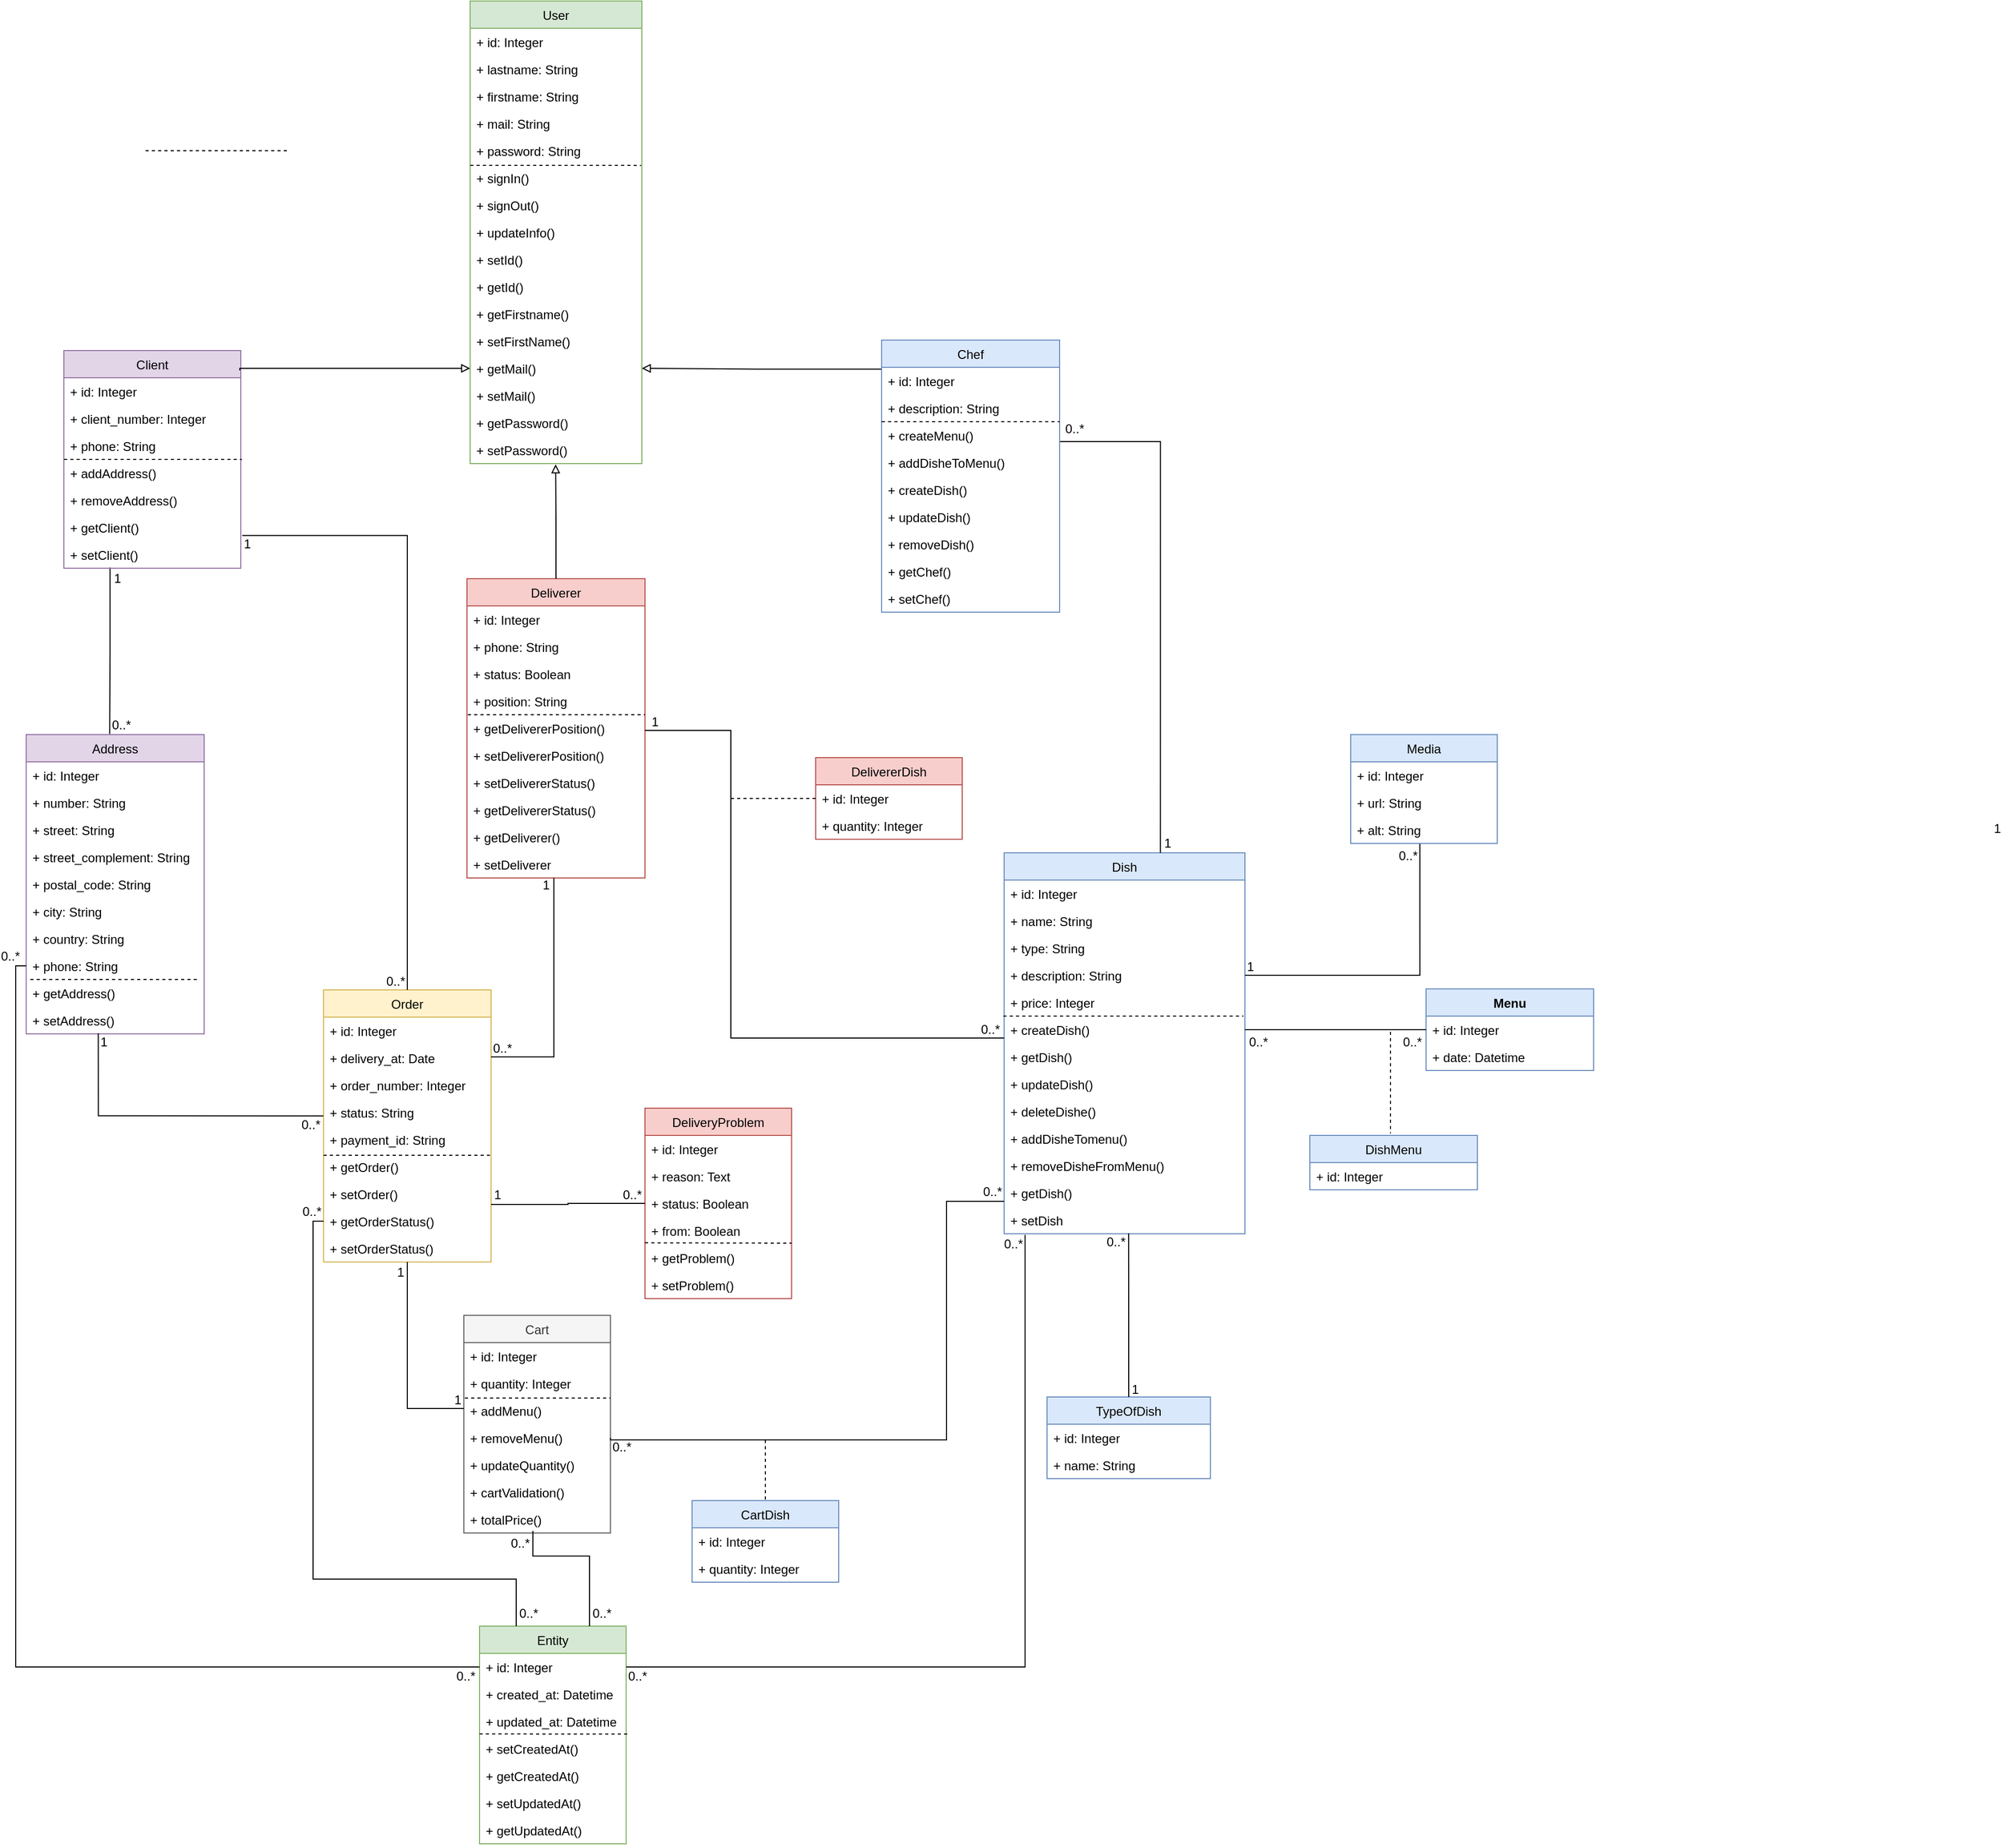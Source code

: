 <mxfile version="16.1.2" type="device" pages="2"><diagram id="oSMzcCjsMUZDx_pxM2OZ" name="Diagramme de classes"><mxGraphModel dx="2296" dy="1964" grid="0" gridSize="10" guides="1" tooltips="1" connect="1" arrows="1" fold="1" page="0" pageScale="1" pageWidth="827" pageHeight="1169" math="0" shadow="0"><root><mxCell id="0"/><mxCell id="1" parent="0"/><mxCell id="HCWtY8HCrCNbNpSgRwrG-18" value="User" style="swimlane;fontStyle=0;childLayout=stackLayout;horizontal=1;startSize=26;fillColor=#d5e8d4;horizontalStack=0;resizeParent=1;resizeParentMax=0;resizeLast=0;collapsible=1;marginBottom=0;strokeColor=#82b366;" parent="1" vertex="1"><mxGeometry x="280" y="-580" width="164" height="442" as="geometry"/></mxCell><mxCell id="HCWtY8HCrCNbNpSgRwrG-19" value="+ id: Integer" style="text;strokeColor=none;fillColor=none;align=left;verticalAlign=top;spacingLeft=4;spacingRight=4;overflow=hidden;rotatable=0;points=[[0,0.5],[1,0.5]];portConstraint=eastwest;" parent="HCWtY8HCrCNbNpSgRwrG-18" vertex="1"><mxGeometry y="26" width="164" height="26" as="geometry"/></mxCell><mxCell id="HCWtY8HCrCNbNpSgRwrG-20" value="+ lastname: String" style="text;strokeColor=none;fillColor=none;align=left;verticalAlign=top;spacingLeft=4;spacingRight=4;overflow=hidden;rotatable=0;points=[[0,0.5],[1,0.5]];portConstraint=eastwest;" parent="HCWtY8HCrCNbNpSgRwrG-18" vertex="1"><mxGeometry y="52" width="164" height="26" as="geometry"/></mxCell><mxCell id="HCWtY8HCrCNbNpSgRwrG-21" value="+ firstname: String" style="text;strokeColor=none;fillColor=none;align=left;verticalAlign=top;spacingLeft=4;spacingRight=4;overflow=hidden;rotatable=0;points=[[0,0.5],[1,0.5]];portConstraint=eastwest;" parent="HCWtY8HCrCNbNpSgRwrG-18" vertex="1"><mxGeometry y="78" width="164" height="26" as="geometry"/></mxCell><mxCell id="HCWtY8HCrCNbNpSgRwrG-55" value="+ mail: String" style="text;strokeColor=none;fillColor=none;align=left;verticalAlign=top;spacingLeft=4;spacingRight=4;overflow=hidden;rotatable=0;points=[[0,0.5],[1,0.5]];portConstraint=eastwest;" parent="HCWtY8HCrCNbNpSgRwrG-18" vertex="1"><mxGeometry y="104" width="164" height="26" as="geometry"/></mxCell><mxCell id="BRgzUq3xXKHLKp0Ddlu8-53" value="" style="endArrow=none;dashed=1;html=1;rounded=0;entryX=0.996;entryY=0.041;entryDx=0;entryDy=0;entryPerimeter=0;exitX=0.001;exitY=0.038;exitDx=0;exitDy=0;exitPerimeter=0;" parent="HCWtY8HCrCNbNpSgRwrG-18" source="BRgzUq3xXKHLKp0Ddlu8-52" target="BRgzUq3xXKHLKp0Ddlu8-52" edge="1"><mxGeometry width="50" height="50" relative="1" as="geometry"><mxPoint x="-2.04" y="235" as="sourcePoint"/><mxPoint x="170.0" y="235.002" as="targetPoint"/></mxGeometry></mxCell><mxCell id="BRgzUq3xXKHLKp0Ddlu8-15" value="+ password: String" style="text;strokeColor=none;fillColor=none;align=left;verticalAlign=top;spacingLeft=4;spacingRight=4;overflow=hidden;rotatable=0;points=[[0,0.5],[1,0.5]];portConstraint=eastwest;" parent="HCWtY8HCrCNbNpSgRwrG-18" vertex="1"><mxGeometry y="130" width="164" height="26" as="geometry"/></mxCell><mxCell id="BRgzUq3xXKHLKp0Ddlu8-52" value="+ signIn()" style="text;strokeColor=none;fillColor=none;align=left;verticalAlign=top;spacingLeft=4;spacingRight=4;overflow=hidden;rotatable=0;points=[[0,0.5],[1,0.5]];portConstraint=eastwest;" parent="HCWtY8HCrCNbNpSgRwrG-18" vertex="1"><mxGeometry y="156" width="164" height="26" as="geometry"/></mxCell><mxCell id="BRgzUq3xXKHLKp0Ddlu8-54" value="+ signOut()" style="text;strokeColor=none;fillColor=none;align=left;verticalAlign=top;spacingLeft=4;spacingRight=4;overflow=hidden;rotatable=0;points=[[0,0.5],[1,0.5]];portConstraint=eastwest;" parent="HCWtY8HCrCNbNpSgRwrG-18" vertex="1"><mxGeometry y="182" width="164" height="26" as="geometry"/></mxCell><mxCell id="BRgzUq3xXKHLKp0Ddlu8-55" value="+ updateInfo()" style="text;strokeColor=none;fillColor=none;align=left;verticalAlign=top;spacingLeft=4;spacingRight=4;overflow=hidden;rotatable=0;points=[[0,0.5],[1,0.5]];portConstraint=eastwest;" parent="HCWtY8HCrCNbNpSgRwrG-18" vertex="1"><mxGeometry y="208" width="164" height="26" as="geometry"/></mxCell><mxCell id="knL9Pe6o5lccqm4JwBNm-5" value="+ setId()" style="text;strokeColor=none;fillColor=none;align=left;verticalAlign=top;spacingLeft=4;spacingRight=4;overflow=hidden;rotatable=0;points=[[0,0.5],[1,0.5]];portConstraint=eastwest;" parent="HCWtY8HCrCNbNpSgRwrG-18" vertex="1"><mxGeometry y="234" width="164" height="26" as="geometry"/></mxCell><mxCell id="knL9Pe6o5lccqm4JwBNm-4" value="+ getId()" style="text;strokeColor=none;fillColor=none;align=left;verticalAlign=top;spacingLeft=4;spacingRight=4;overflow=hidden;rotatable=0;points=[[0,0.5],[1,0.5]];portConstraint=eastwest;" parent="HCWtY8HCrCNbNpSgRwrG-18" vertex="1"><mxGeometry y="260" width="164" height="26" as="geometry"/></mxCell><mxCell id="knL9Pe6o5lccqm4JwBNm-10" value="+ getFirstname()" style="text;strokeColor=none;fillColor=none;align=left;verticalAlign=top;spacingLeft=4;spacingRight=4;overflow=hidden;rotatable=0;points=[[0,0.5],[1,0.5]];portConstraint=eastwest;" parent="HCWtY8HCrCNbNpSgRwrG-18" vertex="1"><mxGeometry y="286" width="164" height="26" as="geometry"/></mxCell><mxCell id="knL9Pe6o5lccqm4JwBNm-9" value="+ setFirstName()" style="text;strokeColor=none;fillColor=none;align=left;verticalAlign=top;spacingLeft=4;spacingRight=4;overflow=hidden;rotatable=0;points=[[0,0.5],[1,0.5]];portConstraint=eastwest;" parent="HCWtY8HCrCNbNpSgRwrG-18" vertex="1"><mxGeometry y="312" width="164" height="26" as="geometry"/></mxCell><mxCell id="knL9Pe6o5lccqm4JwBNm-8" value="+ getMail()" style="text;strokeColor=none;fillColor=none;align=left;verticalAlign=top;spacingLeft=4;spacingRight=4;overflow=hidden;rotatable=0;points=[[0,0.5],[1,0.5]];portConstraint=eastwest;" parent="HCWtY8HCrCNbNpSgRwrG-18" vertex="1"><mxGeometry y="338" width="164" height="26" as="geometry"/></mxCell><mxCell id="knL9Pe6o5lccqm4JwBNm-7" value="+ setMail()" style="text;strokeColor=none;fillColor=none;align=left;verticalAlign=top;spacingLeft=4;spacingRight=4;overflow=hidden;rotatable=0;points=[[0,0.5],[1,0.5]];portConstraint=eastwest;" parent="HCWtY8HCrCNbNpSgRwrG-18" vertex="1"><mxGeometry y="364" width="164" height="26" as="geometry"/></mxCell><mxCell id="knL9Pe6o5lccqm4JwBNm-6" value="+ getPassword()" style="text;strokeColor=none;fillColor=none;align=left;verticalAlign=top;spacingLeft=4;spacingRight=4;overflow=hidden;rotatable=0;points=[[0,0.5],[1,0.5]];portConstraint=eastwest;" parent="HCWtY8HCrCNbNpSgRwrG-18" vertex="1"><mxGeometry y="390" width="164" height="26" as="geometry"/></mxCell><mxCell id="knL9Pe6o5lccqm4JwBNm-11" value="+ setPassword()" style="text;strokeColor=none;fillColor=none;align=left;verticalAlign=top;spacingLeft=4;spacingRight=4;overflow=hidden;rotatable=0;points=[[0,0.5],[1,0.5]];portConstraint=eastwest;" parent="HCWtY8HCrCNbNpSgRwrG-18" vertex="1"><mxGeometry y="416" width="164" height="26" as="geometry"/></mxCell><mxCell id="HCWtY8HCrCNbNpSgRwrG-25" value="Deliverer" style="swimlane;fontStyle=0;childLayout=stackLayout;horizontal=1;startSize=26;fillColor=#f8cecc;horizontalStack=0;resizeParent=1;resizeParentMax=0;resizeLast=0;collapsible=1;marginBottom=0;strokeColor=#b85450;" parent="1" vertex="1"><mxGeometry x="277" y="-28" width="170" height="286" as="geometry"/></mxCell><mxCell id="HCWtY8HCrCNbNpSgRwrG-99" value="+ id: Integer" style="text;strokeColor=none;fillColor=none;align=left;verticalAlign=top;spacingLeft=4;spacingRight=4;overflow=hidden;rotatable=0;points=[[0,0.5],[1,0.5]];portConstraint=eastwest;" parent="HCWtY8HCrCNbNpSgRwrG-25" vertex="1"><mxGeometry y="26" width="170" height="26" as="geometry"/></mxCell><mxCell id="44Ihr5n7w7c9BhuA50tJ-9" value="+ phone: String" style="text;strokeColor=none;fillColor=none;align=left;verticalAlign=top;spacingLeft=4;spacingRight=4;overflow=hidden;rotatable=0;points=[[0,0.5],[1,0.5]];portConstraint=eastwest;" parent="HCWtY8HCrCNbNpSgRwrG-25" vertex="1"><mxGeometry y="52" width="170" height="26" as="geometry"/></mxCell><mxCell id="44Ihr5n7w7c9BhuA50tJ-10" value="+ status: Boolean" style="text;strokeColor=none;fillColor=none;align=left;verticalAlign=top;spacingLeft=4;spacingRight=4;overflow=hidden;rotatable=0;points=[[0,0.5],[1,0.5]];portConstraint=eastwest;" parent="HCWtY8HCrCNbNpSgRwrG-25" vertex="1"><mxGeometry y="78" width="170" height="26" as="geometry"/></mxCell><mxCell id="HCWtY8HCrCNbNpSgRwrG-32" value="+ position: String" style="text;strokeColor=none;fillColor=none;align=left;verticalAlign=top;spacingLeft=4;spacingRight=4;overflow=hidden;rotatable=0;points=[[0,0.5],[1,0.5]];portConstraint=eastwest;" parent="HCWtY8HCrCNbNpSgRwrG-25" vertex="1"><mxGeometry y="104" width="170" height="26" as="geometry"/></mxCell><mxCell id="msqsp6Q4Q42VtMNGv1mi-11" value="+ getDelivererPosition()" style="text;strokeColor=none;fillColor=none;align=left;verticalAlign=top;spacingLeft=4;spacingRight=4;overflow=hidden;rotatable=0;points=[[0,0.5],[1,0.5]];portConstraint=eastwest;" parent="HCWtY8HCrCNbNpSgRwrG-25" vertex="1"><mxGeometry y="130" width="170" height="26" as="geometry"/></mxCell><mxCell id="msqsp6Q4Q42VtMNGv1mi-12" value="+ setDelivererPosition()" style="text;strokeColor=none;fillColor=none;align=left;verticalAlign=top;spacingLeft=4;spacingRight=4;overflow=hidden;rotatable=0;points=[[0,0.5],[1,0.5]];portConstraint=eastwest;" parent="HCWtY8HCrCNbNpSgRwrG-25" vertex="1"><mxGeometry y="156" width="170" height="26" as="geometry"/></mxCell><mxCell id="msqsp6Q4Q42VtMNGv1mi-13" value="+ setDelivererStatus()" style="text;strokeColor=none;fillColor=none;align=left;verticalAlign=top;spacingLeft=4;spacingRight=4;overflow=hidden;rotatable=0;points=[[0,0.5],[1,0.5]];portConstraint=eastwest;" parent="HCWtY8HCrCNbNpSgRwrG-25" vertex="1"><mxGeometry y="182" width="170" height="26" as="geometry"/></mxCell><mxCell id="msqsp6Q4Q42VtMNGv1mi-14" value="+ getDelivererStatus()" style="text;strokeColor=none;fillColor=none;align=left;verticalAlign=top;spacingLeft=4;spacingRight=4;overflow=hidden;rotatable=0;points=[[0,0.5],[1,0.5]];portConstraint=eastwest;" parent="HCWtY8HCrCNbNpSgRwrG-25" vertex="1"><mxGeometry y="208" width="170" height="26" as="geometry"/></mxCell><mxCell id="msqsp6Q4Q42VtMNGv1mi-25" value="+ getDeliverer()" style="text;strokeColor=none;fillColor=none;align=left;verticalAlign=top;spacingLeft=4;spacingRight=4;overflow=hidden;rotatable=0;points=[[0,0.5],[1,0.5]];portConstraint=eastwest;" parent="HCWtY8HCrCNbNpSgRwrG-25" vertex="1"><mxGeometry y="234" width="170" height="26" as="geometry"/></mxCell><mxCell id="msqsp6Q4Q42VtMNGv1mi-24" value="+ setDeliverer" style="text;strokeColor=none;fillColor=none;align=left;verticalAlign=top;spacingLeft=4;spacingRight=4;overflow=hidden;rotatable=0;points=[[0,0.5],[1,0.5]];portConstraint=eastwest;" parent="HCWtY8HCrCNbNpSgRwrG-25" vertex="1"><mxGeometry y="260" width="170" height="26" as="geometry"/></mxCell><mxCell id="BRgzUq3xXKHLKp0Ddlu8-68" value="" style="endArrow=none;dashed=1;html=1;rounded=0;entryX=0.995;entryY=0;entryDx=0;entryDy=0;entryPerimeter=0;exitX=0.007;exitY=-0.038;exitDx=0;exitDy=0;exitPerimeter=0;" parent="HCWtY8HCrCNbNpSgRwrG-25" edge="1"><mxGeometry width="50" height="50" relative="1" as="geometry"><mxPoint x="0.85" y="130.002" as="sourcePoint"/><mxPoint x="170.0" y="130" as="targetPoint"/></mxGeometry></mxCell><mxCell id="HCWtY8HCrCNbNpSgRwrG-33" value="Order" style="swimlane;fontStyle=0;childLayout=stackLayout;horizontal=1;startSize=26;fillColor=#fff2cc;horizontalStack=0;resizeParent=1;resizeParentMax=0;resizeLast=0;collapsible=1;marginBottom=0;strokeColor=#d6b656;" parent="1" vertex="1"><mxGeometry x="140" y="365" width="160" height="260" as="geometry"/></mxCell><mxCell id="HCWtY8HCrCNbNpSgRwrG-34" value="+ id: Integer" style="text;strokeColor=none;fillColor=none;align=left;verticalAlign=top;spacingLeft=4;spacingRight=4;overflow=hidden;rotatable=0;points=[[0,0.5],[1,0.5]];portConstraint=eastwest;" parent="HCWtY8HCrCNbNpSgRwrG-33" vertex="1"><mxGeometry y="26" width="160" height="26" as="geometry"/></mxCell><mxCell id="HCWtY8HCrCNbNpSgRwrG-36" value="+ delivery_at: Date" style="text;strokeColor=none;fillColor=none;align=left;verticalAlign=top;spacingLeft=4;spacingRight=4;overflow=hidden;rotatable=0;points=[[0,0.5],[1,0.5]];portConstraint=eastwest;" parent="HCWtY8HCrCNbNpSgRwrG-33" vertex="1"><mxGeometry y="52" width="160" height="26" as="geometry"/></mxCell><mxCell id="44Ihr5n7w7c9BhuA50tJ-15" value="+ order_number: Integer" style="text;strokeColor=none;fillColor=none;align=left;verticalAlign=top;spacingLeft=4;spacingRight=4;overflow=hidden;rotatable=0;points=[[0,0.5],[1,0.5]];portConstraint=eastwest;" parent="HCWtY8HCrCNbNpSgRwrG-33" vertex="1"><mxGeometry y="78" width="160" height="26" as="geometry"/></mxCell><mxCell id="BRgzUq3xXKHLKp0Ddlu8-22" value="+ status: String" style="text;strokeColor=none;fillColor=none;align=left;verticalAlign=top;spacingLeft=4;spacingRight=4;overflow=hidden;rotatable=0;points=[[0,0.5],[1,0.5]];portConstraint=eastwest;" parent="HCWtY8HCrCNbNpSgRwrG-33" vertex="1"><mxGeometry y="104" width="160" height="26" as="geometry"/></mxCell><mxCell id="44Ihr5n7w7c9BhuA50tJ-16" value="+ payment_id: String" style="text;strokeColor=none;fillColor=none;align=left;verticalAlign=top;spacingLeft=4;spacingRight=4;overflow=hidden;rotatable=0;points=[[0,0.5],[1,0.5]];portConstraint=eastwest;" parent="HCWtY8HCrCNbNpSgRwrG-33" vertex="1"><mxGeometry y="130" width="160" height="26" as="geometry"/></mxCell><mxCell id="msqsp6Q4Q42VtMNGv1mi-3" value="" style="endArrow=none;dashed=1;html=1;rounded=0;exitX=0.001;exitY=0.038;exitDx=0;exitDy=0;exitPerimeter=0;" parent="HCWtY8HCrCNbNpSgRwrG-33" edge="1"><mxGeometry width="50" height="50" relative="1" as="geometry"><mxPoint x="8.527e-14" y="157.998" as="sourcePoint"/><mxPoint x="159" y="158" as="targetPoint"/></mxGeometry></mxCell><mxCell id="msqsp6Q4Q42VtMNGv1mi-4" value="+ getOrder()" style="text;strokeColor=none;fillColor=none;align=left;verticalAlign=top;spacingLeft=4;spacingRight=4;overflow=hidden;rotatable=0;points=[[0,0.5],[1,0.5]];portConstraint=eastwest;" parent="HCWtY8HCrCNbNpSgRwrG-33" vertex="1"><mxGeometry y="156" width="160" height="26" as="geometry"/></mxCell><mxCell id="msqsp6Q4Q42VtMNGv1mi-5" value="+ setOrder()" style="text;strokeColor=none;fillColor=none;align=left;verticalAlign=top;spacingLeft=4;spacingRight=4;overflow=hidden;rotatable=0;points=[[0,0.5],[1,0.5]];portConstraint=eastwest;" parent="HCWtY8HCrCNbNpSgRwrG-33" vertex="1"><mxGeometry y="182" width="160" height="26" as="geometry"/></mxCell><mxCell id="msqsp6Q4Q42VtMNGv1mi-9" value="+ getOrderStatus()" style="text;strokeColor=none;fillColor=none;align=left;verticalAlign=top;spacingLeft=4;spacingRight=4;overflow=hidden;rotatable=0;points=[[0,0.5],[1,0.5]];portConstraint=eastwest;" parent="HCWtY8HCrCNbNpSgRwrG-33" vertex="1"><mxGeometry y="208" width="160" height="26" as="geometry"/></mxCell><mxCell id="msqsp6Q4Q42VtMNGv1mi-10" value="+ setOrderStatus()" style="text;strokeColor=none;fillColor=none;align=left;verticalAlign=top;spacingLeft=4;spacingRight=4;overflow=hidden;rotatable=0;points=[[0,0.5],[1,0.5]];portConstraint=eastwest;" parent="HCWtY8HCrCNbNpSgRwrG-33" vertex="1"><mxGeometry y="234" width="160" height="26" as="geometry"/></mxCell><mxCell id="HCWtY8HCrCNbNpSgRwrG-38" value="Dish" style="swimlane;fontStyle=0;childLayout=stackLayout;horizontal=1;startSize=26;fillColor=#dae8fc;horizontalStack=0;resizeParent=1;resizeParentMax=0;resizeLast=0;collapsible=1;marginBottom=0;strokeColor=#6c8ebf;" parent="1" vertex="1"><mxGeometry x="790" y="234" width="230" height="364" as="geometry"/></mxCell><mxCell id="HCWtY8HCrCNbNpSgRwrG-39" value="+ id: Integer" style="text;strokeColor=none;fillColor=none;align=left;verticalAlign=top;spacingLeft=4;spacingRight=4;overflow=hidden;rotatable=0;points=[[0,0.5],[1,0.5]];portConstraint=eastwest;" parent="HCWtY8HCrCNbNpSgRwrG-38" vertex="1"><mxGeometry y="26" width="230" height="26" as="geometry"/></mxCell><mxCell id="HCWtY8HCrCNbNpSgRwrG-43" value="+ name: String" style="text;strokeColor=none;fillColor=none;align=left;verticalAlign=top;spacingLeft=4;spacingRight=4;overflow=hidden;rotatable=0;points=[[0,0.5],[1,0.5]];portConstraint=eastwest;" parent="HCWtY8HCrCNbNpSgRwrG-38" vertex="1"><mxGeometry y="52" width="230" height="26" as="geometry"/></mxCell><mxCell id="HCWtY8HCrCNbNpSgRwrG-41" value="+ type: String" style="text;strokeColor=none;fillColor=none;align=left;verticalAlign=top;spacingLeft=4;spacingRight=4;overflow=hidden;rotatable=0;points=[[0,0.5],[1,0.5]];portConstraint=eastwest;" parent="HCWtY8HCrCNbNpSgRwrG-38" vertex="1"><mxGeometry y="78" width="230" height="26" as="geometry"/></mxCell><mxCell id="44Ihr5n7w7c9BhuA50tJ-21" value="+ description: String" style="text;strokeColor=none;fillColor=none;align=left;verticalAlign=top;spacingLeft=4;spacingRight=4;overflow=hidden;rotatable=0;points=[[0,0.5],[1,0.5]];portConstraint=eastwest;" parent="HCWtY8HCrCNbNpSgRwrG-38" vertex="1"><mxGeometry y="104" width="230" height="26" as="geometry"/></mxCell><mxCell id="44Ihr5n7w7c9BhuA50tJ-22" value="+ price: Integer" style="text;strokeColor=none;fillColor=none;align=left;verticalAlign=top;spacingLeft=4;spacingRight=4;overflow=hidden;rotatable=0;points=[[0,0.5],[1,0.5]];portConstraint=eastwest;" parent="HCWtY8HCrCNbNpSgRwrG-38" vertex="1"><mxGeometry y="130" width="230" height="26" as="geometry"/></mxCell><mxCell id="BRgzUq3xXKHLKp0Ddlu8-60" value="+ createDish()" style="text;strokeColor=none;fillColor=none;align=left;verticalAlign=top;spacingLeft=4;spacingRight=4;overflow=hidden;rotatable=0;points=[[0,0.5],[1,0.5]];portConstraint=eastwest;" parent="HCWtY8HCrCNbNpSgRwrG-38" vertex="1"><mxGeometry y="156" width="230" height="26" as="geometry"/></mxCell><mxCell id="msqsp6Q4Q42VtMNGv1mi-21" value="+ getDish()" style="text;strokeColor=none;fillColor=none;align=left;verticalAlign=top;spacingLeft=4;spacingRight=4;overflow=hidden;rotatable=0;points=[[0,0.5],[1,0.5]];portConstraint=eastwest;" parent="HCWtY8HCrCNbNpSgRwrG-38" vertex="1"><mxGeometry y="182" width="230" height="26" as="geometry"/></mxCell><mxCell id="BRgzUq3xXKHLKp0Ddlu8-59" value="" style="endArrow=none;dashed=1;html=1;rounded=0;entryX=0.994;entryY=0;entryDx=0;entryDy=0;entryPerimeter=0;exitX=-0.003;exitY=0;exitDx=0;exitDy=0;exitPerimeter=0;" parent="HCWtY8HCrCNbNpSgRwrG-38" source="BRgzUq3xXKHLKp0Ddlu8-60" target="BRgzUq3xXKHLKp0Ddlu8-60" edge="1"><mxGeometry width="50" height="50" relative="1" as="geometry"><mxPoint y="156.002" as="sourcePoint"/><mxPoint x="138.88" y="156.002" as="targetPoint"/></mxGeometry></mxCell><mxCell id="s3YeDfiIvU48fobacHZf-2" value="+ updateDish()" style="text;strokeColor=none;fillColor=none;align=left;verticalAlign=top;spacingLeft=4;spacingRight=4;overflow=hidden;rotatable=0;points=[[0,0.5],[1,0.5]];portConstraint=eastwest;" parent="HCWtY8HCrCNbNpSgRwrG-38" vertex="1"><mxGeometry y="208" width="230" height="26" as="geometry"/></mxCell><mxCell id="BRgzUq3xXKHLKp0Ddlu8-62" value="+ deleteDishe()" style="text;strokeColor=none;fillColor=none;align=left;verticalAlign=top;spacingLeft=4;spacingRight=4;overflow=hidden;rotatable=0;points=[[0,0.5],[1,0.5]];portConstraint=eastwest;" parent="HCWtY8HCrCNbNpSgRwrG-38" vertex="1"><mxGeometry y="234" width="230" height="26" as="geometry"/></mxCell><mxCell id="BRgzUq3xXKHLKp0Ddlu8-63" value="+ addDisheTomenu()" style="text;strokeColor=none;fillColor=none;align=left;verticalAlign=top;spacingLeft=4;spacingRight=4;overflow=hidden;rotatable=0;points=[[0,0.5],[1,0.5]];portConstraint=eastwest;" parent="HCWtY8HCrCNbNpSgRwrG-38" vertex="1"><mxGeometry y="260" width="230" height="26" as="geometry"/></mxCell><mxCell id="BRgzUq3xXKHLKp0Ddlu8-64" value="+ removeDisheFromMenu()" style="text;strokeColor=none;fillColor=none;align=left;verticalAlign=top;spacingLeft=4;spacingRight=4;overflow=hidden;rotatable=0;points=[[0,0.5],[1,0.5]];portConstraint=eastwest;" parent="HCWtY8HCrCNbNpSgRwrG-38" vertex="1"><mxGeometry y="286" width="230" height="26" as="geometry"/></mxCell><mxCell id="msqsp6Q4Q42VtMNGv1mi-29" value="+ getDish()" style="text;strokeColor=none;fillColor=none;align=left;verticalAlign=top;spacingLeft=4;spacingRight=4;overflow=hidden;rotatable=0;points=[[0,0.5],[1,0.5]];portConstraint=eastwest;" parent="HCWtY8HCrCNbNpSgRwrG-38" vertex="1"><mxGeometry y="312" width="230" height="26" as="geometry"/></mxCell><mxCell id="msqsp6Q4Q42VtMNGv1mi-28" value="+ setDish" style="text;strokeColor=none;fillColor=none;align=left;verticalAlign=top;spacingLeft=4;spacingRight=4;overflow=hidden;rotatable=0;points=[[0,0.5],[1,0.5]];portConstraint=eastwest;" parent="HCWtY8HCrCNbNpSgRwrG-38" vertex="1"><mxGeometry y="338" width="230" height="26" as="geometry"/></mxCell><mxCell id="eBEK_fKRrqWcGKObdvI6-1" value="Cart" style="swimlane;fontStyle=0;childLayout=stackLayout;horizontal=1;startSize=26;fillColor=#f5f5f5;horizontalStack=0;resizeParent=1;resizeParentMax=0;resizeLast=0;collapsible=1;marginBottom=0;labelBackgroundColor=none;fontColor=#333333;strokeColor=#666666;" parent="1" vertex="1"><mxGeometry x="274" y="676" width="140" height="208" as="geometry"/></mxCell><mxCell id="eBEK_fKRrqWcGKObdvI6-2" value="+ id: Integer" style="text;strokeColor=none;fillColor=none;align=left;verticalAlign=top;spacingLeft=4;spacingRight=4;overflow=hidden;rotatable=0;points=[[0,0.5],[1,0.5]];portConstraint=eastwest;labelBackgroundColor=none;" parent="eBEK_fKRrqWcGKObdvI6-1" vertex="1"><mxGeometry y="26" width="140" height="26" as="geometry"/></mxCell><mxCell id="eBEK_fKRrqWcGKObdvI6-4" value="+ quantity: Integer" style="text;strokeColor=none;fillColor=none;align=left;verticalAlign=top;spacingLeft=4;spacingRight=4;overflow=hidden;rotatable=0;points=[[0,0.5],[1,0.5]];portConstraint=eastwest;labelBackgroundColor=none;" parent="eBEK_fKRrqWcGKObdvI6-1" vertex="1"><mxGeometry y="52" width="140" height="26" as="geometry"/></mxCell><mxCell id="BRgzUq3xXKHLKp0Ddlu8-16" value="+ addMenu()" style="text;strokeColor=none;fillColor=none;align=left;verticalAlign=top;spacingLeft=4;spacingRight=4;overflow=hidden;rotatable=0;points=[[0,0.5],[1,0.5]];portConstraint=eastwest;labelBackgroundColor=none;" parent="eBEK_fKRrqWcGKObdvI6-1" vertex="1"><mxGeometry y="78" width="140" height="26" as="geometry"/></mxCell><mxCell id="BRgzUq3xXKHLKp0Ddlu8-17" value="" style="endArrow=none;dashed=1;html=1;rounded=0;entryX=0.999;entryY=0.962;entryDx=0;entryDy=0;entryPerimeter=0;exitX=0.007;exitY=-0.038;exitDx=0;exitDy=0;exitPerimeter=0;" parent="eBEK_fKRrqWcGKObdvI6-1" edge="1"><mxGeometry width="50" height="50" relative="1" as="geometry"><mxPoint x="0.98" y="79.012" as="sourcePoint"/><mxPoint x="139.86" y="79.012" as="targetPoint"/></mxGeometry></mxCell><mxCell id="BRgzUq3xXKHLKp0Ddlu8-18" value="+ removeMenu()" style="text;strokeColor=none;fillColor=none;align=left;verticalAlign=top;spacingLeft=4;spacingRight=4;overflow=hidden;rotatable=0;points=[[0,0.5],[1,0.5]];portConstraint=eastwest;labelBackgroundColor=none;" parent="eBEK_fKRrqWcGKObdvI6-1" vertex="1"><mxGeometry y="104" width="140" height="26" as="geometry"/></mxCell><mxCell id="BRgzUq3xXKHLKp0Ddlu8-19" value="+ updateQuantity()" style="text;strokeColor=none;fillColor=none;align=left;verticalAlign=top;spacingLeft=4;spacingRight=4;overflow=hidden;rotatable=0;points=[[0,0.5],[1,0.5]];portConstraint=eastwest;labelBackgroundColor=none;" parent="eBEK_fKRrqWcGKObdvI6-1" vertex="1"><mxGeometry y="130" width="140" height="26" as="geometry"/></mxCell><mxCell id="6yoKgdQi1X0KpWhhwo-v-1" value="+ cartValidation()" style="text;strokeColor=none;fillColor=none;align=left;verticalAlign=top;spacingLeft=4;spacingRight=4;overflow=hidden;rotatable=0;points=[[0,0.5],[1,0.5]];portConstraint=eastwest;labelBackgroundColor=none;" parent="eBEK_fKRrqWcGKObdvI6-1" vertex="1"><mxGeometry y="156" width="140" height="26" as="geometry"/></mxCell><mxCell id="BRgzUq3xXKHLKp0Ddlu8-20" value="+ totalPrice()" style="text;strokeColor=none;fillColor=none;align=left;verticalAlign=top;spacingLeft=4;spacingRight=4;overflow=hidden;rotatable=0;points=[[0,0.5],[1,0.5]];portConstraint=eastwest;labelBackgroundColor=none;" parent="eBEK_fKRrqWcGKObdvI6-1" vertex="1"><mxGeometry y="182" width="140" height="26" as="geometry"/></mxCell><mxCell id="BRgzUq3xXKHLKp0Ddlu8-1" value="DishMenu" style="swimlane;fontStyle=0;childLayout=stackLayout;horizontal=1;startSize=26;fillColor=#dae8fc;horizontalStack=0;resizeParent=1;resizeParentMax=0;resizeLast=0;collapsible=1;marginBottom=0;strokeColor=#6c8ebf;" parent="1" vertex="1"><mxGeometry x="1082" y="504" width="160" height="52" as="geometry"/></mxCell><mxCell id="3dydYym0NeYMKl-Qa4Np-15" value="+ id: Integer" style="text;strokeColor=none;fillColor=none;align=left;verticalAlign=top;spacingLeft=4;spacingRight=4;overflow=hidden;rotatable=0;points=[[0,0.5],[1,0.5]];portConstraint=eastwest;" vertex="1" parent="BRgzUq3xXKHLKp0Ddlu8-1"><mxGeometry y="26" width="160" height="26" as="geometry"/></mxCell><mxCell id="BRgzUq3xXKHLKp0Ddlu8-6" value="Address" style="swimlane;fontStyle=0;childLayout=stackLayout;horizontal=1;startSize=26;fillColor=#e1d5e7;horizontalStack=0;resizeParent=1;resizeParentMax=0;resizeLast=0;collapsible=1;marginBottom=0;strokeColor=#9673a6;" parent="1" vertex="1"><mxGeometry x="-144" y="121" width="170" height="286" as="geometry"/></mxCell><mxCell id="BRgzUq3xXKHLKp0Ddlu8-7" value="+ id: Integer" style="text;strokeColor=none;fillColor=none;align=left;verticalAlign=top;spacingLeft=4;spacingRight=4;overflow=hidden;rotatable=0;points=[[0,0.5],[1,0.5]];portConstraint=eastwest;" parent="BRgzUq3xXKHLKp0Ddlu8-6" vertex="1"><mxGeometry y="26" width="170" height="26" as="geometry"/></mxCell><mxCell id="BRgzUq3xXKHLKp0Ddlu8-8" value="+ number: String" style="text;strokeColor=none;fillColor=none;align=left;verticalAlign=top;spacingLeft=4;spacingRight=4;overflow=hidden;rotatable=0;points=[[0,0.5],[1,0.5]];portConstraint=eastwest;" parent="BRgzUq3xXKHLKp0Ddlu8-6" vertex="1"><mxGeometry y="52" width="170" height="26" as="geometry"/></mxCell><mxCell id="BRgzUq3xXKHLKp0Ddlu8-9" value="+ street: String" style="text;strokeColor=none;fillColor=none;align=left;verticalAlign=top;spacingLeft=4;spacingRight=4;overflow=hidden;rotatable=0;points=[[0,0.5],[1,0.5]];portConstraint=eastwest;" parent="BRgzUq3xXKHLKp0Ddlu8-6" vertex="1"><mxGeometry y="78" width="170" height="26" as="geometry"/></mxCell><mxCell id="BRgzUq3xXKHLKp0Ddlu8-10" value="+ street_complement: String" style="text;strokeColor=none;fillColor=none;align=left;verticalAlign=top;spacingLeft=4;spacingRight=4;overflow=hidden;rotatable=0;points=[[0,0.5],[1,0.5]];portConstraint=eastwest;" parent="BRgzUq3xXKHLKp0Ddlu8-6" vertex="1"><mxGeometry y="104" width="170" height="26" as="geometry"/></mxCell><mxCell id="BRgzUq3xXKHLKp0Ddlu8-11" value="+ postal_code: String" style="text;strokeColor=none;fillColor=none;align=left;verticalAlign=top;spacingLeft=4;spacingRight=4;overflow=hidden;rotatable=0;points=[[0,0.5],[1,0.5]];portConstraint=eastwest;" parent="BRgzUq3xXKHLKp0Ddlu8-6" vertex="1"><mxGeometry y="130" width="170" height="26" as="geometry"/></mxCell><mxCell id="BRgzUq3xXKHLKp0Ddlu8-12" value="+ city: String" style="text;strokeColor=none;fillColor=none;align=left;verticalAlign=top;spacingLeft=4;spacingRight=4;overflow=hidden;rotatable=0;points=[[0,0.5],[1,0.5]];portConstraint=eastwest;" parent="BRgzUq3xXKHLKp0Ddlu8-6" vertex="1"><mxGeometry y="156" width="170" height="26" as="geometry"/></mxCell><mxCell id="44Ihr5n7w7c9BhuA50tJ-13" value="+ country: String" style="text;strokeColor=none;fillColor=none;align=left;verticalAlign=top;spacingLeft=4;spacingRight=4;overflow=hidden;rotatable=0;points=[[0,0.5],[1,0.5]];portConstraint=eastwest;" parent="BRgzUq3xXKHLKp0Ddlu8-6" vertex="1"><mxGeometry y="182" width="170" height="26" as="geometry"/></mxCell><mxCell id="44Ihr5n7w7c9BhuA50tJ-14" value="+ phone: String" style="text;strokeColor=none;fillColor=none;align=left;verticalAlign=top;spacingLeft=4;spacingRight=4;overflow=hidden;rotatable=0;points=[[0,0.5],[1,0.5]];portConstraint=eastwest;" parent="BRgzUq3xXKHLKp0Ddlu8-6" vertex="1"><mxGeometry y="208" width="170" height="26" as="geometry"/></mxCell><mxCell id="msqsp6Q4Q42VtMNGv1mi-16" value="+ getAddress()" style="text;strokeColor=none;fillColor=none;align=left;verticalAlign=top;spacingLeft=4;spacingRight=4;overflow=hidden;rotatable=0;points=[[0,0.5],[1,0.5]];portConstraint=eastwest;" parent="BRgzUq3xXKHLKp0Ddlu8-6" vertex="1"><mxGeometry y="234" width="170" height="26" as="geometry"/></mxCell><mxCell id="msqsp6Q4Q42VtMNGv1mi-17" value="+ setAddress()" style="text;strokeColor=none;fillColor=none;align=left;verticalAlign=top;spacingLeft=4;spacingRight=4;overflow=hidden;rotatable=0;points=[[0,0.5],[1,0.5]];portConstraint=eastwest;" parent="BRgzUq3xXKHLKp0Ddlu8-6" vertex="1"><mxGeometry y="260" width="170" height="26" as="geometry"/></mxCell><mxCell id="msqsp6Q4Q42VtMNGv1mi-15" value="" style="endArrow=none;dashed=1;html=1;rounded=0;entryX=0.999;entryY=0.962;entryDx=0;entryDy=0;entryPerimeter=0;" parent="BRgzUq3xXKHLKp0Ddlu8-6" edge="1"><mxGeometry width="50" height="50" relative="1" as="geometry"><mxPoint x="4" y="234" as="sourcePoint"/><mxPoint x="164.83" y="234.012" as="targetPoint"/></mxGeometry></mxCell><mxCell id="BRgzUq3xXKHLKp0Ddlu8-25" value="" style="endArrow=none;html=1;rounded=0;entryX=0.469;entryY=-0.002;entryDx=0;entryDy=0;entryPerimeter=0;edgeStyle=orthogonalEdgeStyle;exitX=0.261;exitY=0.972;exitDx=0;exitDy=0;exitPerimeter=0;" parent="1" source="msqsp6Q4Q42VtMNGv1mi-23" target="BRgzUq3xXKHLKp0Ddlu8-6" edge="1"><mxGeometry relative="1" as="geometry"><mxPoint x="-140" y="230" as="sourcePoint"/><mxPoint x="380" y="390" as="targetPoint"/></mxGeometry></mxCell><mxCell id="BRgzUq3xXKHLKp0Ddlu8-26" value="1" style="resizable=0;html=1;align=left;verticalAlign=bottom;" parent="BRgzUq3xXKHLKp0Ddlu8-25" connectable="0" vertex="1"><mxGeometry x="-1" relative="1" as="geometry"><mxPoint x="2" y="19" as="offset"/></mxGeometry></mxCell><mxCell id="BRgzUq3xXKHLKp0Ddlu8-27" value="0..*" style="resizable=0;html=1;align=right;verticalAlign=bottom;" parent="BRgzUq3xXKHLKp0Ddlu8-25" connectable="0" vertex="1"><mxGeometry x="1" relative="1" as="geometry"><mxPoint x="21" as="offset"/></mxGeometry></mxCell><mxCell id="BRgzUq3xXKHLKp0Ddlu8-31" value="" style="endArrow=none;html=1;rounded=0;entryX=0.5;entryY=0;entryDx=0;entryDy=0;edgeStyle=orthogonalEdgeStyle;exitX=1.008;exitY=0.799;exitDx=0;exitDy=0;exitPerimeter=0;" parent="1" source="msqsp6Q4Q42VtMNGv1mi-22" target="HCWtY8HCrCNbNpSgRwrG-33" edge="1"><mxGeometry relative="1" as="geometry"><mxPoint x="117" y="-17" as="sourcePoint"/><mxPoint x="140" y="429" as="targetPoint"/><Array as="points"><mxPoint x="220" y="-69"/></Array></mxGeometry></mxCell><mxCell id="BRgzUq3xXKHLKp0Ddlu8-32" value="1" style="resizable=0;html=1;align=left;verticalAlign=bottom;" parent="BRgzUq3xXKHLKp0Ddlu8-31" connectable="0" vertex="1"><mxGeometry x="-1" relative="1" as="geometry"><mxPoint y="17" as="offset"/></mxGeometry></mxCell><mxCell id="BRgzUq3xXKHLKp0Ddlu8-33" value="0..*" style="resizable=0;html=1;align=right;verticalAlign=bottom;" parent="BRgzUq3xXKHLKp0Ddlu8-31" connectable="0" vertex="1"><mxGeometry x="1" relative="1" as="geometry"><mxPoint x="-2" as="offset"/></mxGeometry></mxCell><mxCell id="BRgzUq3xXKHLKp0Ddlu8-34" value="" style="endArrow=none;html=1;rounded=0;entryX=-0.001;entryY=0.628;entryDx=0;entryDy=0;edgeStyle=orthogonalEdgeStyle;entryPerimeter=0;exitX=0.405;exitY=0.983;exitDx=0;exitDy=0;exitPerimeter=0;" parent="1" source="msqsp6Q4Q42VtMNGv1mi-17" target="BRgzUq3xXKHLKp0Ddlu8-22" edge="1"><mxGeometry relative="1" as="geometry"><mxPoint x="-160" y="441" as="sourcePoint"/><mxPoint x="150" y="439.0" as="targetPoint"/></mxGeometry></mxCell><mxCell id="BRgzUq3xXKHLKp0Ddlu8-35" value="1" style="resizable=0;html=1;align=left;verticalAlign=bottom;" parent="BRgzUq3xXKHLKp0Ddlu8-34" connectable="0" vertex="1"><mxGeometry x="-1" relative="1" as="geometry"><mxPoint y="17" as="offset"/></mxGeometry></mxCell><mxCell id="BRgzUq3xXKHLKp0Ddlu8-36" value="0..*" style="resizable=0;html=1;align=right;verticalAlign=bottom;" parent="BRgzUq3xXKHLKp0Ddlu8-34" connectable="0" vertex="1"><mxGeometry x="1" relative="1" as="geometry"><mxPoint x="-2" y="17" as="offset"/></mxGeometry></mxCell><mxCell id="BRgzUq3xXKHLKp0Ddlu8-40" value="" style="endArrow=none;html=1;rounded=0;exitX=0.649;exitY=0;exitDx=0;exitDy=0;exitPerimeter=0;edgeStyle=orthogonalEdgeStyle;entryX=0.997;entryY=0.731;entryDx=0;entryDy=0;entryPerimeter=0;" parent="1" source="HCWtY8HCrCNbNpSgRwrG-38" target="gZZAGm_usVXVo8CsrTez-55" edge="1"><mxGeometry relative="1" as="geometry"><mxPoint x="220" y="390" as="sourcePoint"/><mxPoint x="670" y="360" as="targetPoint"/></mxGeometry></mxCell><mxCell id="BRgzUq3xXKHLKp0Ddlu8-41" value="1" style="resizable=0;html=1;align=left;verticalAlign=bottom;" parent="BRgzUq3xXKHLKp0Ddlu8-40" connectable="0" vertex="1"><mxGeometry x="-1" relative="1" as="geometry"><mxPoint x="2" y="-1" as="offset"/></mxGeometry></mxCell><mxCell id="BRgzUq3xXKHLKp0Ddlu8-42" value="1" style="resizable=0;html=1;align=right;verticalAlign=bottom;" parent="BRgzUq3xXKHLKp0Ddlu8-40" connectable="0" vertex="1"><mxGeometry x="1" relative="1" as="geometry"><mxPoint x="900" y="378" as="offset"/></mxGeometry></mxCell><mxCell id="BRgzUq3xXKHLKp0Ddlu8-43" value="" style="endArrow=none;html=1;rounded=0;exitX=1;exitY=0.5;exitDx=0;exitDy=0;edgeStyle=orthogonalEdgeStyle;" parent="1" edge="1"><mxGeometry relative="1" as="geometry"><mxPoint x="300" y="429" as="sourcePoint"/><mxPoint x="360" y="258" as="targetPoint"/><Array as="points"><mxPoint x="360" y="429"/></Array></mxGeometry></mxCell><mxCell id="BRgzUq3xXKHLKp0Ddlu8-44" value="0..*" style="resizable=0;html=1;align=left;verticalAlign=bottom;" parent="BRgzUq3xXKHLKp0Ddlu8-43" connectable="0" vertex="1"><mxGeometry x="-1" relative="1" as="geometry"/></mxCell><mxCell id="BRgzUq3xXKHLKp0Ddlu8-45" value="1" style="resizable=0;html=1;align=right;verticalAlign=bottom;" parent="BRgzUq3xXKHLKp0Ddlu8-43" connectable="0" vertex="1"><mxGeometry x="1" relative="1" as="geometry"><mxPoint x="-4" y="15" as="offset"/></mxGeometry></mxCell><mxCell id="BRgzUq3xXKHLKp0Ddlu8-46" value="" style="endArrow=none;html=1;rounded=0;exitX=0;exitY=0.5;exitDx=0;exitDy=0;edgeStyle=orthogonalEdgeStyle;" parent="1" edge="1"><mxGeometry relative="1" as="geometry"><mxPoint x="790" y="411" as="sourcePoint"/><mxPoint x="447" y="117" as="targetPoint"/><Array as="points"><mxPoint x="529" y="411"/><mxPoint x="529" y="117"/><mxPoint x="447" y="117"/></Array></mxGeometry></mxCell><mxCell id="BRgzUq3xXKHLKp0Ddlu8-47" value="0..*" style="resizable=0;html=1;align=left;verticalAlign=bottom;" parent="BRgzUq3xXKHLKp0Ddlu8-46" connectable="0" vertex="1"><mxGeometry x="-1" relative="1" as="geometry"><mxPoint x="-24" as="offset"/></mxGeometry></mxCell><mxCell id="6yoKgdQi1X0KpWhhwo-v-6" value="" style="endArrow=none;html=1;rounded=0;edgeStyle=orthogonalEdgeStyle;" parent="1" target="msqsp6Q4Q42VtMNGv1mi-10" edge="1"><mxGeometry relative="1" as="geometry"><mxPoint x="274" y="765" as="sourcePoint"/><mxPoint x="213" y="692" as="targetPoint"/><Array as="points"><mxPoint x="220" y="765"/></Array></mxGeometry></mxCell><mxCell id="6yoKgdQi1X0KpWhhwo-v-7" value="1" style="resizable=0;html=1;align=left;verticalAlign=bottom;" parent="6yoKgdQi1X0KpWhhwo-v-6" connectable="0" vertex="1"><mxGeometry x="-1" relative="1" as="geometry"><mxPoint x="-11" as="offset"/></mxGeometry></mxCell><mxCell id="6yoKgdQi1X0KpWhhwo-v-8" value="1" style="resizable=0;html=1;align=right;verticalAlign=bottom;" parent="6yoKgdQi1X0KpWhhwo-v-6" connectable="0" vertex="1"><mxGeometry x="1" relative="1" as="geometry"><mxPoint x="-3" y="18" as="offset"/></mxGeometry></mxCell><mxCell id="gZZAGm_usVXVo8CsrTez-1" value="Client" style="swimlane;fontStyle=0;childLayout=stackLayout;horizontal=1;startSize=26;fillColor=#e1d5e7;horizontalStack=0;resizeParent=1;resizeParentMax=0;resizeLast=0;collapsible=1;marginBottom=0;strokeColor=#9673a6;" parent="1" vertex="1"><mxGeometry x="-108" y="-246" width="169" height="208" as="geometry"/></mxCell><mxCell id="gZZAGm_usVXVo8CsrTez-2" value="+ id: Integer" style="text;strokeColor=none;fillColor=none;align=left;verticalAlign=top;spacingLeft=4;spacingRight=4;overflow=hidden;rotatable=0;points=[[0,0.5],[1,0.5]];portConstraint=eastwest;" parent="gZZAGm_usVXVo8CsrTez-1" vertex="1"><mxGeometry y="26" width="169" height="26" as="geometry"/></mxCell><mxCell id="44Ihr5n7w7c9BhuA50tJ-12" value="+ client_number: Integer" style="text;strokeColor=none;fillColor=none;align=left;verticalAlign=top;spacingLeft=4;spacingRight=4;overflow=hidden;rotatable=0;points=[[0,0.5],[1,0.5]];portConstraint=eastwest;" parent="gZZAGm_usVXVo8CsrTez-1" vertex="1"><mxGeometry y="52" width="169" height="26" as="geometry"/></mxCell><mxCell id="44Ihr5n7w7c9BhuA50tJ-8" value="+ phone: String" style="text;strokeColor=none;fillColor=none;align=left;verticalAlign=top;spacingLeft=4;spacingRight=4;overflow=hidden;rotatable=0;points=[[0,0.5],[1,0.5]];portConstraint=eastwest;" parent="gZZAGm_usVXVo8CsrTez-1" vertex="1"><mxGeometry y="78" width="169" height="26" as="geometry"/></mxCell><mxCell id="gZZAGm_usVXVo8CsrTez-9" value="" style="endArrow=none;dashed=1;html=1;rounded=0;entryX=0.999;entryY=0.962;entryDx=0;entryDy=0;entryPerimeter=0;exitX=0.001;exitY=0.038;exitDx=0;exitDy=0;exitPerimeter=0;" parent="gZZAGm_usVXVo8CsrTez-1" edge="1"><mxGeometry width="50" height="50" relative="1" as="geometry"><mxPoint x="0.17" y="103.988" as="sourcePoint"/><mxPoint x="170.0" y="104.002" as="targetPoint"/></mxGeometry></mxCell><mxCell id="gZZAGm_usVXVo8CsrTez-14" value="+ addAddress()" style="text;strokeColor=none;fillColor=none;align=left;verticalAlign=top;spacingLeft=4;spacingRight=4;overflow=hidden;rotatable=0;points=[[0,0.5],[1,0.5]];portConstraint=eastwest;" parent="gZZAGm_usVXVo8CsrTez-1" vertex="1"><mxGeometry y="104" width="169" height="26" as="geometry"/></mxCell><mxCell id="gZZAGm_usVXVo8CsrTez-15" value="+ removeAddress()" style="text;strokeColor=none;fillColor=none;align=left;verticalAlign=top;spacingLeft=4;spacingRight=4;overflow=hidden;rotatable=0;points=[[0,0.5],[1,0.5]];portConstraint=eastwest;" parent="gZZAGm_usVXVo8CsrTez-1" vertex="1"><mxGeometry y="130" width="169" height="26" as="geometry"/></mxCell><mxCell id="msqsp6Q4Q42VtMNGv1mi-22" value="+ getClient()" style="text;strokeColor=none;fillColor=none;align=left;verticalAlign=top;spacingLeft=4;spacingRight=4;overflow=hidden;rotatable=0;points=[[0,0.5],[1,0.5]];portConstraint=eastwest;" parent="gZZAGm_usVXVo8CsrTez-1" vertex="1"><mxGeometry y="156" width="169" height="26" as="geometry"/></mxCell><mxCell id="msqsp6Q4Q42VtMNGv1mi-23" value="+ setClient()" style="text;strokeColor=none;fillColor=none;align=left;verticalAlign=top;spacingLeft=4;spacingRight=4;overflow=hidden;rotatable=0;points=[[0,0.5],[1,0.5]];portConstraint=eastwest;" parent="gZZAGm_usVXVo8CsrTez-1" vertex="1"><mxGeometry y="182" width="169" height="26" as="geometry"/></mxCell><mxCell id="gZZAGm_usVXVo8CsrTez-32" value="Chef" style="swimlane;fontStyle=0;childLayout=stackLayout;horizontal=1;startSize=26;fillColor=#dae8fc;horizontalStack=0;resizeParent=1;resizeParentMax=0;resizeLast=0;collapsible=1;marginBottom=0;strokeColor=#6c8ebf;" parent="1" vertex="1"><mxGeometry x="673" y="-256" width="170" height="260" as="geometry"/></mxCell><mxCell id="gZZAGm_usVXVo8CsrTez-33" value="+ id: Integer" style="text;strokeColor=none;fillColor=none;align=left;verticalAlign=top;spacingLeft=4;spacingRight=4;overflow=hidden;rotatable=0;points=[[0,0.5],[1,0.5]];portConstraint=eastwest;" parent="gZZAGm_usVXVo8CsrTez-32" vertex="1"><mxGeometry y="26" width="170" height="26" as="geometry"/></mxCell><mxCell id="44Ihr5n7w7c9BhuA50tJ-11" value="+ description: String" style="text;strokeColor=none;fillColor=none;align=left;verticalAlign=top;spacingLeft=4;spacingRight=4;overflow=hidden;rotatable=0;points=[[0,0.5],[1,0.5]];portConstraint=eastwest;" parent="gZZAGm_usVXVo8CsrTez-32" vertex="1"><mxGeometry y="52" width="170" height="26" as="geometry"/></mxCell><mxCell id="gZZAGm_usVXVo8CsrTez-36" value="" style="endArrow=none;dashed=1;html=1;rounded=0;entryX=0.999;entryY=0.962;entryDx=0;entryDy=0;entryPerimeter=0;exitX=0.001;exitY=0.038;exitDx=0;exitDy=0;exitPerimeter=0;" parent="gZZAGm_usVXVo8CsrTez-32" edge="1"><mxGeometry width="50" height="50" relative="1" as="geometry"><mxPoint x="0.17" y="77.988" as="sourcePoint"/><mxPoint x="170.0" y="78.002" as="targetPoint"/></mxGeometry></mxCell><mxCell id="gZZAGm_usVXVo8CsrTez-55" value="+ createMenu()" style="text;strokeColor=none;fillColor=none;align=left;verticalAlign=top;spacingLeft=4;spacingRight=4;overflow=hidden;rotatable=0;points=[[0,0.5],[1,0.5]];portConstraint=eastwest;" parent="gZZAGm_usVXVo8CsrTez-32" vertex="1"><mxGeometry y="78" width="170" height="26" as="geometry"/></mxCell><mxCell id="gZZAGm_usVXVo8CsrTez-57" value="+ addDisheToMenu()" style="text;strokeColor=none;fillColor=none;align=left;verticalAlign=top;spacingLeft=4;spacingRight=4;overflow=hidden;rotatable=0;points=[[0,0.5],[1,0.5]];portConstraint=eastwest;" parent="gZZAGm_usVXVo8CsrTez-32" vertex="1"><mxGeometry y="104" width="170" height="26" as="geometry"/></mxCell><mxCell id="gZZAGm_usVXVo8CsrTez-58" value="+ createDish()" style="text;strokeColor=none;fillColor=none;align=left;verticalAlign=top;spacingLeft=4;spacingRight=4;overflow=hidden;rotatable=0;points=[[0,0.5],[1,0.5]];portConstraint=eastwest;" parent="gZZAGm_usVXVo8CsrTez-32" vertex="1"><mxGeometry y="130" width="170" height="26" as="geometry"/></mxCell><mxCell id="gZZAGm_usVXVo8CsrTez-59" value="+ updateDish()" style="text;strokeColor=none;fillColor=none;align=left;verticalAlign=top;spacingLeft=4;spacingRight=4;overflow=hidden;rotatable=0;points=[[0,0.5],[1,0.5]];portConstraint=eastwest;" parent="gZZAGm_usVXVo8CsrTez-32" vertex="1"><mxGeometry y="156" width="170" height="26" as="geometry"/></mxCell><mxCell id="gZZAGm_usVXVo8CsrTez-60" value="+ removeDish()" style="text;strokeColor=none;fillColor=none;align=left;verticalAlign=top;spacingLeft=4;spacingRight=4;overflow=hidden;rotatable=0;points=[[0,0.5],[1,0.5]];portConstraint=eastwest;" parent="gZZAGm_usVXVo8CsrTez-32" vertex="1"><mxGeometry y="182" width="170" height="26" as="geometry"/></mxCell><mxCell id="msqsp6Q4Q42VtMNGv1mi-27" value="+ getChef()" style="text;strokeColor=none;fillColor=none;align=left;verticalAlign=top;spacingLeft=4;spacingRight=4;overflow=hidden;rotatable=0;points=[[0,0.5],[1,0.5]];portConstraint=eastwest;" parent="gZZAGm_usVXVo8CsrTez-32" vertex="1"><mxGeometry y="208" width="170" height="26" as="geometry"/></mxCell><mxCell id="msqsp6Q4Q42VtMNGv1mi-26" value="+ setChef()" style="text;strokeColor=none;fillColor=none;align=left;verticalAlign=top;spacingLeft=4;spacingRight=4;overflow=hidden;rotatable=0;points=[[0,0.5],[1,0.5]];portConstraint=eastwest;" parent="gZZAGm_usVXVo8CsrTez-32" vertex="1"><mxGeometry y="234" width="170" height="26" as="geometry"/></mxCell><mxCell id="gZZAGm_usVXVo8CsrTez-46" value="" style="endArrow=block;html=1;edgeStyle=orthogonalEdgeStyle;rounded=0;exitX=-0.002;exitY=0.066;exitDx=0;exitDy=0;strokeColor=default;targetPerimeterSpacing=0;sourcePerimeterSpacing=0;startArrow=none;startFill=0;endFill=0;exitPerimeter=0;entryX=1;entryY=0.5;entryDx=0;entryDy=0;" parent="1" source="gZZAGm_usVXVo8CsrTez-33" target="knL9Pe6o5lccqm4JwBNm-8" edge="1"><mxGeometry relative="1" as="geometry"><mxPoint x="-10" y="-110" as="sourcePoint"/><mxPoint x="559" y="-174" as="targetPoint"/><Array as="points"><mxPoint x="554" y="-229"/><mxPoint x="554" y="-229"/></Array></mxGeometry></mxCell><mxCell id="gZZAGm_usVXVo8CsrTez-49" value="" style="endArrow=block;html=1;edgeStyle=orthogonalEdgeStyle;rounded=0;strokeColor=default;startArrow=none;startFill=0;endFill=0;entryX=0;entryY=0.5;entryDx=0;entryDy=0;" parent="1" edge="1"><mxGeometry relative="1" as="geometry"><mxPoint x="60" y="-227" as="sourcePoint"/><mxPoint x="280" y="-229" as="targetPoint"/><Array as="points"><mxPoint x="60" y="-229"/></Array></mxGeometry></mxCell><mxCell id="gZZAGm_usVXVo8CsrTez-52" value="" style="endArrow=block;html=1;edgeStyle=orthogonalEdgeStyle;rounded=0;strokeColor=default;startArrow=none;startFill=0;endFill=0;exitX=0.5;exitY=0;exitDx=0;exitDy=0;entryX=0.498;entryY=1.029;entryDx=0;entryDy=0;entryPerimeter=0;" parent="1" source="HCWtY8HCrCNbNpSgRwrG-25" target="knL9Pe6o5lccqm4JwBNm-11" edge="1"><mxGeometry relative="1" as="geometry"><mxPoint x="-135" y="246" as="sourcePoint"/><mxPoint x="362" y="-98" as="targetPoint"/></mxGeometry></mxCell><mxCell id="gZZAGm_usVXVo8CsrTez-65" value="TypeOfDish" style="swimlane;fontStyle=0;childLayout=stackLayout;horizontal=1;startSize=26;fillColor=#dae8fc;horizontalStack=0;resizeParent=1;resizeParentMax=0;resizeLast=0;collapsible=1;marginBottom=0;strokeColor=#6c8ebf;" parent="1" vertex="1"><mxGeometry x="831" y="754" width="156" height="78" as="geometry"/></mxCell><mxCell id="gZZAGm_usVXVo8CsrTez-66" value="+ id: Integer" style="text;strokeColor=none;fillColor=none;align=left;verticalAlign=top;spacingLeft=4;spacingRight=4;overflow=hidden;rotatable=0;points=[[0,0.5],[1,0.5]];portConstraint=eastwest;" parent="gZZAGm_usVXVo8CsrTez-65" vertex="1"><mxGeometry y="26" width="156" height="26" as="geometry"/></mxCell><mxCell id="gZZAGm_usVXVo8CsrTez-67" value="+ name: String" style="text;strokeColor=none;fillColor=none;align=left;verticalAlign=top;spacingLeft=4;spacingRight=4;overflow=hidden;rotatable=0;points=[[0,0.5],[1,0.5]];portConstraint=eastwest;" parent="gZZAGm_usVXVo8CsrTez-65" vertex="1"><mxGeometry y="52" width="156" height="26" as="geometry"/></mxCell><mxCell id="gZZAGm_usVXVo8CsrTez-68" value="" style="endArrow=none;html=1;rounded=0;exitX=0.5;exitY=0;exitDx=0;exitDy=0;edgeStyle=orthogonalEdgeStyle;entryX=0.517;entryY=0.984;entryDx=0;entryDy=0;entryPerimeter=0;" parent="1" source="gZZAGm_usVXVo8CsrTez-65" edge="1" target="msqsp6Q4Q42VtMNGv1mi-28"><mxGeometry relative="1" as="geometry"><mxPoint x="586" y="387" as="sourcePoint"/><mxPoint x="909" y="623" as="targetPoint"/></mxGeometry></mxCell><mxCell id="gZZAGm_usVXVo8CsrTez-69" value="1" style="resizable=0;html=1;align=left;verticalAlign=bottom;" parent="gZZAGm_usVXVo8CsrTez-68" connectable="0" vertex="1"><mxGeometry x="-1" relative="1" as="geometry"><mxPoint x="1" y="1" as="offset"/></mxGeometry></mxCell><mxCell id="gZZAGm_usVXVo8CsrTez-70" value="0..*" style="resizable=0;html=1;align=right;verticalAlign=bottom;" parent="gZZAGm_usVXVo8CsrTez-68" connectable="0" vertex="1"><mxGeometry x="1" relative="1" as="geometry"><mxPoint x="-2" y="17" as="offset"/></mxGeometry></mxCell><mxCell id="44Ihr5n7w7c9BhuA50tJ-3" value="Entity" style="swimlane;fontStyle=0;childLayout=stackLayout;horizontal=1;startSize=26;fillColor=#d5e8d4;horizontalStack=0;resizeParent=1;resizeParentMax=0;resizeLast=0;collapsible=1;marginBottom=0;strokeColor=#82b366;" parent="1" vertex="1"><mxGeometry x="289" y="973" width="140" height="208" as="geometry"/></mxCell><mxCell id="44Ihr5n7w7c9BhuA50tJ-60" value="+ id: Integer" style="text;strokeColor=none;fillColor=none;align=left;verticalAlign=top;spacingLeft=4;spacingRight=4;overflow=hidden;rotatable=0;points=[[0,0.5],[1,0.5]];portConstraint=eastwest;" parent="44Ihr5n7w7c9BhuA50tJ-3" vertex="1"><mxGeometry y="26" width="140" height="26" as="geometry"/></mxCell><mxCell id="44Ihr5n7w7c9BhuA50tJ-4" value="+ created_at: Datetime" style="text;strokeColor=none;fillColor=none;align=left;verticalAlign=top;spacingLeft=4;spacingRight=4;overflow=hidden;rotatable=0;points=[[0,0.5],[1,0.5]];portConstraint=eastwest;" parent="44Ihr5n7w7c9BhuA50tJ-3" vertex="1"><mxGeometry y="52" width="140" height="26" as="geometry"/></mxCell><mxCell id="44Ihr5n7w7c9BhuA50tJ-5" value="+ updated_at: Datetime" style="text;strokeColor=none;fillColor=none;align=left;verticalAlign=top;spacingLeft=4;spacingRight=4;overflow=hidden;rotatable=0;points=[[0,0.5],[1,0.5]];portConstraint=eastwest;" parent="44Ihr5n7w7c9BhuA50tJ-3" vertex="1"><mxGeometry y="78" width="140" height="26" as="geometry"/></mxCell><mxCell id="3dydYym0NeYMKl-Qa4Np-1" value="" style="endArrow=none;dashed=1;html=1;rounded=0;entryX=0.999;entryY=0.962;entryDx=0;entryDy=0;entryPerimeter=0;" edge="1" parent="44Ihr5n7w7c9BhuA50tJ-3"><mxGeometry width="50" height="50" relative="1" as="geometry"><mxPoint y="103" as="sourcePoint"/><mxPoint x="141.83" y="103.182" as="targetPoint"/></mxGeometry></mxCell><mxCell id="knL9Pe6o5lccqm4JwBNm-14" value="+ setCreatedAt()" style="text;strokeColor=none;fillColor=none;align=left;verticalAlign=top;spacingLeft=4;spacingRight=4;overflow=hidden;rotatable=0;points=[[0,0.5],[1,0.5]];portConstraint=eastwest;" parent="44Ihr5n7w7c9BhuA50tJ-3" vertex="1"><mxGeometry y="104" width="140" height="26" as="geometry"/></mxCell><mxCell id="knL9Pe6o5lccqm4JwBNm-13" value="+ getCreatedAt()" style="text;strokeColor=none;fillColor=none;align=left;verticalAlign=top;spacingLeft=4;spacingRight=4;overflow=hidden;rotatable=0;points=[[0,0.5],[1,0.5]];portConstraint=eastwest;" parent="44Ihr5n7w7c9BhuA50tJ-3" vertex="1"><mxGeometry y="130" width="140" height="26" as="geometry"/></mxCell><mxCell id="knL9Pe6o5lccqm4JwBNm-16" value="+ setUpdatedAt()" style="text;strokeColor=none;fillColor=none;align=left;verticalAlign=top;spacingLeft=4;spacingRight=4;overflow=hidden;rotatable=0;points=[[0,0.5],[1,0.5]];portConstraint=eastwest;" parent="44Ihr5n7w7c9BhuA50tJ-3" vertex="1"><mxGeometry y="156" width="140" height="26" as="geometry"/></mxCell><mxCell id="knL9Pe6o5lccqm4JwBNm-15" value="+ getUpdatedAt()" style="text;strokeColor=none;fillColor=none;align=left;verticalAlign=top;spacingLeft=4;spacingRight=4;overflow=hidden;rotatable=0;points=[[0,0.5],[1,0.5]];portConstraint=eastwest;" parent="44Ihr5n7w7c9BhuA50tJ-3" vertex="1"><mxGeometry y="182" width="140" height="26" as="geometry"/></mxCell><mxCell id="44Ihr5n7w7c9BhuA50tJ-23" value="CartDish" style="swimlane;fontStyle=0;childLayout=stackLayout;horizontal=1;startSize=26;fillColor=#dae8fc;horizontalStack=0;resizeParent=1;resizeParentMax=0;resizeLast=0;collapsible=1;marginBottom=0;strokeColor=#6c8ebf;" parent="1" vertex="1"><mxGeometry x="492" y="853" width="140" height="78" as="geometry"/></mxCell><mxCell id="3dydYym0NeYMKl-Qa4Np-14" value="+ id: Integer" style="text;strokeColor=none;fillColor=none;align=left;verticalAlign=top;spacingLeft=4;spacingRight=4;overflow=hidden;rotatable=0;points=[[0,0.5],[1,0.5]];portConstraint=eastwest;" vertex="1" parent="44Ihr5n7w7c9BhuA50tJ-23"><mxGeometry y="26" width="140" height="26" as="geometry"/></mxCell><mxCell id="44Ihr5n7w7c9BhuA50tJ-24" value="+ quantity: Integer" style="text;strokeColor=none;fillColor=none;align=left;verticalAlign=top;spacingLeft=4;spacingRight=4;overflow=hidden;rotatable=0;points=[[0,0.5],[1,0.5]];portConstraint=eastwest;" parent="44Ihr5n7w7c9BhuA50tJ-23" vertex="1"><mxGeometry y="52" width="140" height="26" as="geometry"/></mxCell><mxCell id="44Ihr5n7w7c9BhuA50tJ-27" value="" style="endArrow=none;html=1;rounded=0;edgeStyle=orthogonalEdgeStyle;exitX=1;exitY=0.5;exitDx=0;exitDy=0;" parent="1" source="BRgzUq3xXKHLKp0Ddlu8-18" edge="1"><mxGeometry relative="1" as="geometry"><mxPoint x="17" y="933" as="sourcePoint"/><mxPoint x="790" y="567" as="targetPoint"/><Array as="points"><mxPoint x="414" y="795"/><mxPoint x="735" y="795"/><mxPoint x="735" y="567"/><mxPoint x="790" y="567"/></Array></mxGeometry></mxCell><mxCell id="44Ihr5n7w7c9BhuA50tJ-28" value="0..*" style="resizable=0;html=1;align=left;verticalAlign=bottom;" parent="44Ihr5n7w7c9BhuA50tJ-27" connectable="0" vertex="1"><mxGeometry x="-1" relative="1" as="geometry"><mxPoint y="17" as="offset"/></mxGeometry></mxCell><mxCell id="44Ihr5n7w7c9BhuA50tJ-29" value="0..*" style="resizable=0;html=1;align=right;verticalAlign=bottom;" parent="44Ihr5n7w7c9BhuA50tJ-27" connectable="0" vertex="1"><mxGeometry x="1" relative="1" as="geometry"><mxPoint x="-2" y="-1" as="offset"/></mxGeometry></mxCell><mxCell id="44Ihr5n7w7c9BhuA50tJ-30" value="" style="endArrow=none;dashed=1;html=1;rounded=0;entryX=0.5;entryY=0;entryDx=0;entryDy=0;" parent="1" target="44Ihr5n7w7c9BhuA50tJ-23" edge="1"><mxGeometry width="50" height="50" relative="1" as="geometry"><mxPoint x="562" y="795" as="sourcePoint"/><mxPoint x="464" y="896" as="targetPoint"/></mxGeometry></mxCell><mxCell id="44Ihr5n7w7c9BhuA50tJ-32" value="Menu" style="swimlane;fontStyle=1;align=center;verticalAlign=top;childLayout=stackLayout;horizontal=1;startSize=26;horizontalStack=0;resizeParent=1;resizeParentMax=0;resizeLast=0;collapsible=1;marginBottom=0;fillColor=#dae8fc;strokeColor=#6c8ebf;" parent="1" vertex="1"><mxGeometry x="1193" y="364" width="160" height="78" as="geometry"/></mxCell><mxCell id="3dydYym0NeYMKl-Qa4Np-17" value="+ id: Integer" style="text;strokeColor=none;fillColor=none;align=left;verticalAlign=top;spacingLeft=4;spacingRight=4;overflow=hidden;rotatable=0;points=[[0,0.5],[1,0.5]];portConstraint=eastwest;" vertex="1" parent="44Ihr5n7w7c9BhuA50tJ-32"><mxGeometry y="26" width="160" height="26" as="geometry"/></mxCell><mxCell id="44Ihr5n7w7c9BhuA50tJ-33" value="+ date: Datetime" style="text;strokeColor=none;fillColor=none;align=left;verticalAlign=top;spacingLeft=4;spacingRight=4;overflow=hidden;rotatable=0;points=[[0,0.5],[1,0.5]];portConstraint=eastwest;" parent="44Ihr5n7w7c9BhuA50tJ-32" vertex="1"><mxGeometry y="52" width="160" height="26" as="geometry"/></mxCell><mxCell id="44Ihr5n7w7c9BhuA50tJ-36" value="" style="endArrow=none;html=1;rounded=0;entryX=1;entryY=0.5;entryDx=0;entryDy=0;edgeStyle=orthogonalEdgeStyle;" parent="1" target="BRgzUq3xXKHLKp0Ddlu8-60" edge="1"><mxGeometry relative="1" as="geometry"><mxPoint x="1193" y="403" as="sourcePoint"/><mxPoint x="800" y="491" as="targetPoint"/><Array as="points"><mxPoint x="1193" y="403"/></Array></mxGeometry></mxCell><mxCell id="44Ihr5n7w7c9BhuA50tJ-37" value="0..*" style="resizable=0;html=1;align=left;verticalAlign=bottom;" parent="44Ihr5n7w7c9BhuA50tJ-36" connectable="0" vertex="1"><mxGeometry x="-1" relative="1" as="geometry"><mxPoint x="-24" y="20" as="offset"/></mxGeometry></mxCell><mxCell id="44Ihr5n7w7c9BhuA50tJ-38" value="0..*" style="resizable=0;html=1;align=right;verticalAlign=bottom;" parent="44Ihr5n7w7c9BhuA50tJ-36" connectable="0" vertex="1"><mxGeometry x="1" relative="1" as="geometry"><mxPoint x="22" y="20" as="offset"/></mxGeometry></mxCell><mxCell id="44Ihr5n7w7c9BhuA50tJ-39" value="" style="endArrow=none;dashed=1;html=1;rounded=0;entryX=0.5;entryY=0;entryDx=0;entryDy=0;" parent="1" edge="1"><mxGeometry width="50" height="50" relative="1" as="geometry"><mxPoint x="1159" y="405" as="sourcePoint"/><mxPoint x="1159" y="502" as="targetPoint"/></mxGeometry></mxCell><mxCell id="44Ihr5n7w7c9BhuA50tJ-40" value="DelivererDish" style="swimlane;fontStyle=0;childLayout=stackLayout;horizontal=1;startSize=26;fillColor=#f8cecc;horizontalStack=0;resizeParent=1;resizeParentMax=0;resizeLast=0;collapsible=1;marginBottom=0;strokeColor=#b85450;" parent="1" vertex="1"><mxGeometry x="610" y="143" width="140" height="78" as="geometry"/></mxCell><mxCell id="3dydYym0NeYMKl-Qa4Np-18" value="+ id: Integer" style="text;strokeColor=none;fillColor=none;align=left;verticalAlign=top;spacingLeft=4;spacingRight=4;overflow=hidden;rotatable=0;points=[[0,0.5],[1,0.5]];portConstraint=eastwest;" vertex="1" parent="44Ihr5n7w7c9BhuA50tJ-40"><mxGeometry y="26" width="140" height="26" as="geometry"/></mxCell><mxCell id="44Ihr5n7w7c9BhuA50tJ-42" value="+ quantity: Integer" style="text;strokeColor=none;fillColor=none;align=left;verticalAlign=top;spacingLeft=4;spacingRight=4;overflow=hidden;rotatable=0;points=[[0,0.5],[1,0.5]];portConstraint=eastwest;" parent="44Ihr5n7w7c9BhuA50tJ-40" vertex="1"><mxGeometry y="52" width="140" height="26" as="geometry"/></mxCell><mxCell id="44Ihr5n7w7c9BhuA50tJ-44" value="" style="endArrow=none;dashed=1;html=1;rounded=0;exitX=0;exitY=0.5;exitDx=0;exitDy=0;" parent="1" edge="1"><mxGeometry width="50" height="50" relative="1" as="geometry"><mxPoint x="610" y="182" as="sourcePoint"/><mxPoint x="529" y="182" as="targetPoint"/></mxGeometry></mxCell><mxCell id="44Ihr5n7w7c9BhuA50tJ-45" value="DeliveryProblem" style="swimlane;fontStyle=0;childLayout=stackLayout;horizontal=1;startSize=26;fillColor=#f8cecc;horizontalStack=0;resizeParent=1;resizeParentMax=0;resizeLast=0;collapsible=1;marginBottom=0;strokeColor=#b85450;" parent="1" vertex="1"><mxGeometry x="447" y="478" width="140" height="182" as="geometry"/></mxCell><mxCell id="44Ihr5n7w7c9BhuA50tJ-46" value="+ id: Integer" style="text;strokeColor=none;fillColor=none;align=left;verticalAlign=top;spacingLeft=4;spacingRight=4;overflow=hidden;rotatable=0;points=[[0,0.5],[1,0.5]];portConstraint=eastwest;" parent="44Ihr5n7w7c9BhuA50tJ-45" vertex="1"><mxGeometry y="26" width="140" height="26" as="geometry"/></mxCell><mxCell id="44Ihr5n7w7c9BhuA50tJ-47" value="+ reason: Text" style="text;strokeColor=none;fillColor=none;align=left;verticalAlign=top;spacingLeft=4;spacingRight=4;overflow=hidden;rotatable=0;points=[[0,0.5],[1,0.5]];portConstraint=eastwest;" parent="44Ihr5n7w7c9BhuA50tJ-45" vertex="1"><mxGeometry y="52" width="140" height="26" as="geometry"/></mxCell><mxCell id="44Ihr5n7w7c9BhuA50tJ-48" value="+ status: Boolean" style="text;strokeColor=none;fillColor=none;align=left;verticalAlign=top;spacingLeft=4;spacingRight=4;overflow=hidden;rotatable=0;points=[[0,0.5],[1,0.5]];portConstraint=eastwest;" parent="44Ihr5n7w7c9BhuA50tJ-45" vertex="1"><mxGeometry y="78" width="140" height="26" as="geometry"/></mxCell><mxCell id="44Ihr5n7w7c9BhuA50tJ-49" value="+ from: Boolean" style="text;strokeColor=none;fillColor=none;align=left;verticalAlign=top;spacingLeft=4;spacingRight=4;overflow=hidden;rotatable=0;points=[[0,0.5],[1,0.5]];portConstraint=eastwest;" parent="44Ihr5n7w7c9BhuA50tJ-45" vertex="1"><mxGeometry y="104" width="140" height="26" as="geometry"/></mxCell><mxCell id="msqsp6Q4Q42VtMNGv1mi-7" value="" style="endArrow=none;dashed=1;html=1;rounded=0;exitX=0.001;exitY=0.038;exitDx=0;exitDy=0;exitPerimeter=0;" parent="44Ihr5n7w7c9BhuA50tJ-45" edge="1"><mxGeometry width="50" height="50" relative="1" as="geometry"><mxPoint x="1.137e-13" y="128.668" as="sourcePoint"/><mxPoint x="140" y="129" as="targetPoint"/></mxGeometry></mxCell><mxCell id="msqsp6Q4Q42VtMNGv1mi-6" value="+ getProblem()" style="text;strokeColor=none;fillColor=none;align=left;verticalAlign=top;spacingLeft=4;spacingRight=4;overflow=hidden;rotatable=0;points=[[0,0.5],[1,0.5]];portConstraint=eastwest;" parent="44Ihr5n7w7c9BhuA50tJ-45" vertex="1"><mxGeometry y="130" width="140" height="26" as="geometry"/></mxCell><mxCell id="msqsp6Q4Q42VtMNGv1mi-8" value="+ setProblem()" style="text;strokeColor=none;fillColor=none;align=left;verticalAlign=top;spacingLeft=4;spacingRight=4;overflow=hidden;rotatable=0;points=[[0,0.5],[1,0.5]];portConstraint=eastwest;" parent="44Ihr5n7w7c9BhuA50tJ-45" vertex="1"><mxGeometry y="156" width="140" height="26" as="geometry"/></mxCell><mxCell id="44Ihr5n7w7c9BhuA50tJ-50" value="" style="endArrow=none;html=1;rounded=0;exitX=1;exitY=-0.115;exitDx=0;exitDy=0;entryX=0;entryY=0.5;entryDx=0;entryDy=0;edgeStyle=orthogonalEdgeStyle;exitPerimeter=0;" parent="1" source="msqsp6Q4Q42VtMNGv1mi-9" target="44Ihr5n7w7c9BhuA50tJ-45" edge="1"><mxGeometry relative="1" as="geometry"><mxPoint x="391" y="458" as="sourcePoint"/><mxPoint x="551" y="458" as="targetPoint"/></mxGeometry></mxCell><mxCell id="44Ihr5n7w7c9BhuA50tJ-51" value="1" style="resizable=0;html=1;align=left;verticalAlign=bottom;" parent="44Ihr5n7w7c9BhuA50tJ-50" connectable="0" vertex="1"><mxGeometry x="-1" relative="1" as="geometry"><mxPoint x="1" y="-1" as="offset"/></mxGeometry></mxCell><mxCell id="44Ihr5n7w7c9BhuA50tJ-52" value="0..*" style="resizable=0;html=1;align=right;verticalAlign=bottom;" parent="44Ihr5n7w7c9BhuA50tJ-50" connectable="0" vertex="1"><mxGeometry x="1" relative="1" as="geometry"><mxPoint x="-2" as="offset"/></mxGeometry></mxCell><mxCell id="44Ihr5n7w7c9BhuA50tJ-53" value="Media" style="swimlane;fontStyle=0;childLayout=stackLayout;horizontal=1;startSize=26;fillColor=#dae8fc;horizontalStack=0;resizeParent=1;resizeParentMax=0;resizeLast=0;collapsible=1;marginBottom=0;strokeColor=#6c8ebf;" parent="1" vertex="1"><mxGeometry x="1121" y="121" width="140" height="104" as="geometry"/></mxCell><mxCell id="44Ihr5n7w7c9BhuA50tJ-54" value="+ id: Integer" style="text;strokeColor=none;fillColor=none;align=left;verticalAlign=top;spacingLeft=4;spacingRight=4;overflow=hidden;rotatable=0;points=[[0,0.5],[1,0.5]];portConstraint=eastwest;" parent="44Ihr5n7w7c9BhuA50tJ-53" vertex="1"><mxGeometry y="26" width="140" height="26" as="geometry"/></mxCell><mxCell id="44Ihr5n7w7c9BhuA50tJ-55" value="+ url: String" style="text;strokeColor=none;fillColor=none;align=left;verticalAlign=top;spacingLeft=4;spacingRight=4;overflow=hidden;rotatable=0;points=[[0,0.5],[1,0.5]];portConstraint=eastwest;" parent="44Ihr5n7w7c9BhuA50tJ-53" vertex="1"><mxGeometry y="52" width="140" height="26" as="geometry"/></mxCell><mxCell id="44Ihr5n7w7c9BhuA50tJ-56" value="+ alt: String" style="text;strokeColor=none;fillColor=none;align=left;verticalAlign=top;spacingLeft=4;spacingRight=4;overflow=hidden;rotatable=0;points=[[0,0.5],[1,0.5]];portConstraint=eastwest;" parent="44Ihr5n7w7c9BhuA50tJ-53" vertex="1"><mxGeometry y="78" width="140" height="26" as="geometry"/></mxCell><mxCell id="44Ihr5n7w7c9BhuA50tJ-57" value="" style="endArrow=none;html=1;rounded=0;exitX=1;exitY=0.5;exitDx=0;exitDy=0;entryX=0.472;entryY=1.02;entryDx=0;entryDy=0;edgeStyle=orthogonalEdgeStyle;entryPerimeter=0;" parent="1" source="44Ihr5n7w7c9BhuA50tJ-21" target="44Ihr5n7w7c9BhuA50tJ-56" edge="1"><mxGeometry relative="1" as="geometry"><mxPoint x="1081" y="268.0" as="sourcePoint"/><mxPoint x="1228.0" y="330" as="targetPoint"/></mxGeometry></mxCell><mxCell id="44Ihr5n7w7c9BhuA50tJ-58" value="1" style="resizable=0;html=1;align=left;verticalAlign=bottom;" parent="44Ihr5n7w7c9BhuA50tJ-57" connectable="0" vertex="1"><mxGeometry x="-1" relative="1" as="geometry"/></mxCell><mxCell id="44Ihr5n7w7c9BhuA50tJ-59" value="0..*" style="resizable=0;html=1;align=right;verticalAlign=bottom;" parent="44Ihr5n7w7c9BhuA50tJ-57" connectable="0" vertex="1"><mxGeometry x="1" relative="1" as="geometry"><mxPoint x="-2" y="20" as="offset"/></mxGeometry></mxCell><mxCell id="s3YeDfiIvU48fobacHZf-3" value="1" style="resizable=0;html=1;align=right;verticalAlign=bottom;" parent="1" connectable="0" vertex="1"><mxGeometry x="359" y="287" as="geometry"><mxPoint x="101" y="-170" as="offset"/></mxGeometry></mxCell><mxCell id="knL9Pe6o5lccqm4JwBNm-12" value="" style="endArrow=none;dashed=1;html=1;rounded=0;" parent="1" edge="1"><mxGeometry width="50" height="50" relative="1" as="geometry"><mxPoint x="-30" y="-437" as="sourcePoint"/><mxPoint x="105" y="-437" as="targetPoint"/></mxGeometry></mxCell><mxCell id="3dydYym0NeYMKl-Qa4Np-2" value="" style="endArrow=none;html=1;rounded=0;exitX=0;exitY=0.5;exitDx=0;exitDy=0;entryX=0;entryY=0.5;entryDx=0;entryDy=0;edgeStyle=orthogonalEdgeStyle;" edge="1" parent="1" source="44Ihr5n7w7c9BhuA50tJ-60" target="44Ihr5n7w7c9BhuA50tJ-14"><mxGeometry relative="1" as="geometry"><mxPoint x="-570" y="915" as="sourcePoint"/><mxPoint x="-194" y="689" as="targetPoint"/></mxGeometry></mxCell><mxCell id="3dydYym0NeYMKl-Qa4Np-3" value="0..*" style="resizable=0;html=1;align=left;verticalAlign=bottom;" connectable="0" vertex="1" parent="3dydYym0NeYMKl-Qa4Np-2"><mxGeometry x="-1" relative="1" as="geometry"><mxPoint x="-24" y="17" as="offset"/></mxGeometry></mxCell><mxCell id="3dydYym0NeYMKl-Qa4Np-4" value="0..*" style="resizable=0;html=1;align=right;verticalAlign=bottom;" connectable="0" vertex="1" parent="3dydYym0NeYMKl-Qa4Np-2"><mxGeometry x="1" relative="1" as="geometry"><mxPoint x="-6" y="-1" as="offset"/></mxGeometry></mxCell><mxCell id="3dydYym0NeYMKl-Qa4Np-5" value="" style="endArrow=none;html=1;rounded=0;exitX=1;exitY=0.5;exitDx=0;exitDy=0;edgeStyle=orthogonalEdgeStyle;" edge="1" parent="1" source="44Ihr5n7w7c9BhuA50tJ-60"><mxGeometry relative="1" as="geometry"><mxPoint x="646" y="1361" as="sourcePoint"/><mxPoint x="810" y="599" as="targetPoint"/><Array as="points"><mxPoint x="810" y="1012"/></Array></mxGeometry></mxCell><mxCell id="3dydYym0NeYMKl-Qa4Np-6" value="0..*" style="resizable=0;html=1;align=left;verticalAlign=bottom;" connectable="0" vertex="1" parent="3dydYym0NeYMKl-Qa4Np-5"><mxGeometry x="-1" relative="1" as="geometry"><mxPoint y="17" as="offset"/></mxGeometry></mxCell><mxCell id="3dydYym0NeYMKl-Qa4Np-7" value="0..*" style="resizable=0;html=1;align=right;verticalAlign=bottom;" connectable="0" vertex="1" parent="3dydYym0NeYMKl-Qa4Np-5"><mxGeometry x="1" relative="1" as="geometry"><mxPoint x="-2" y="17" as="offset"/></mxGeometry></mxCell><mxCell id="3dydYym0NeYMKl-Qa4Np-8" value="" style="endArrow=none;html=1;rounded=0;exitX=0.25;exitY=0;exitDx=0;exitDy=0;entryX=0;entryY=0.5;entryDx=0;entryDy=0;edgeStyle=orthogonalEdgeStyle;" edge="1" parent="1" source="44Ihr5n7w7c9BhuA50tJ-3" target="msqsp6Q4Q42VtMNGv1mi-9"><mxGeometry relative="1" as="geometry"><mxPoint x="728" y="1525" as="sourcePoint"/><mxPoint x="1104" y="1299" as="targetPoint"/><Array as="points"><mxPoint x="324" y="928"/><mxPoint x="130" y="928"/><mxPoint x="130" y="586"/></Array></mxGeometry></mxCell><mxCell id="3dydYym0NeYMKl-Qa4Np-9" value="0..*" style="resizable=0;html=1;align=left;verticalAlign=bottom;" connectable="0" vertex="1" parent="3dydYym0NeYMKl-Qa4Np-8"><mxGeometry x="-1" relative="1" as="geometry"><mxPoint x="1" y="-4" as="offset"/></mxGeometry></mxCell><mxCell id="3dydYym0NeYMKl-Qa4Np-10" value="0..*" style="resizable=0;html=1;align=right;verticalAlign=bottom;" connectable="0" vertex="1" parent="3dydYym0NeYMKl-Qa4Np-8"><mxGeometry x="1" relative="1" as="geometry"><mxPoint x="-2" y="-1" as="offset"/></mxGeometry></mxCell><mxCell id="3dydYym0NeYMKl-Qa4Np-11" value="" style="endArrow=none;html=1;rounded=0;exitX=0.75;exitY=0;exitDx=0;exitDy=0;entryX=0.471;entryY=0.923;entryDx=0;entryDy=0;edgeStyle=orthogonalEdgeStyle;entryPerimeter=0;" edge="1" parent="1" source="44Ihr5n7w7c9BhuA50tJ-3" target="BRgzUq3xXKHLKp0Ddlu8-20"><mxGeometry relative="1" as="geometry"><mxPoint x="334" y="983" as="sourcePoint"/><mxPoint x="150" y="596" as="targetPoint"/><Array as="points"><mxPoint x="394" y="906"/><mxPoint x="340" y="906"/></Array></mxGeometry></mxCell><mxCell id="3dydYym0NeYMKl-Qa4Np-12" value="0..*" style="resizable=0;html=1;align=left;verticalAlign=bottom;" connectable="0" vertex="1" parent="3dydYym0NeYMKl-Qa4Np-11"><mxGeometry x="-1" relative="1" as="geometry"><mxPoint x="1" y="-4" as="offset"/></mxGeometry></mxCell><mxCell id="3dydYym0NeYMKl-Qa4Np-13" value="0..*" style="resizable=0;html=1;align=right;verticalAlign=bottom;" connectable="0" vertex="1" parent="3dydYym0NeYMKl-Qa4Np-11"><mxGeometry x="1" relative="1" as="geometry"><mxPoint x="-2" y="20" as="offset"/></mxGeometry></mxCell><mxCell id="YzmOfdNTklTswnwCZY3U-1" value="0..*" style="text;html=1;align=center;verticalAlign=middle;resizable=0;points=[];autosize=1;strokeColor=none;fillColor=none;" vertex="1" parent="1"><mxGeometry x="843" y="-180" width="28" height="18" as="geometry"/></mxCell></root></mxGraphModel></diagram><diagram id="09rDV0crdn6_42fmGH4a" name="Modèle physique de données"><mxGraphModel dx="2500" dy="1027" grid="1" gridSize="10" guides="1" tooltips="1" connect="1" arrows="1" fold="1" page="1" pageScale="1" pageWidth="827" pageHeight="1169" math="0" shadow="0"><root><mxCell id="FEqEXvhSgg7f2yjx_XkI-0"/><mxCell id="FEqEXvhSgg7f2yjx_XkI-1" parent="FEqEXvhSgg7f2yjx_XkI-0"/><mxCell id="296FSxYI_pGY3ub5hIRO-0" value="&lt;div style=&quot;box-sizing: border-box ; width: 100% ; background: #e4e4e4 ; padding: 2px&quot;&gt;Client&lt;/div&gt;&lt;table style=&quot;width: 100% ; font-size: 1em&quot; cellpadding=&quot;2&quot; cellspacing=&quot;0&quot;&gt;&lt;tbody&gt;&lt;tr&gt;&lt;td&gt;PK&lt;/td&gt;&lt;td&gt;clientId&lt;br&gt;&lt;/td&gt;&lt;/tr&gt;&lt;tr&gt;&lt;td&gt;client_number&lt;/td&gt;&lt;td&gt;INT&lt;/td&gt;&lt;/tr&gt;&lt;tr&gt;&lt;td&gt;billingAddress&lt;/td&gt;&lt;td&gt;VARCHAR(255)&lt;/td&gt;&lt;/tr&gt;&lt;tr&gt;&lt;td&gt;&lt;hr&gt;&lt;/td&gt;&lt;td&gt;&lt;hr&gt;&lt;/td&gt;&lt;/tr&gt;&lt;tr&gt;&lt;td&gt;FK&lt;/td&gt;&lt;td&gt;userId&lt;/td&gt;&lt;/tr&gt;&lt;tr&gt;&lt;td&gt;&lt;/td&gt;&lt;td&gt;&lt;br&gt;&lt;/td&gt;&lt;/tr&gt;&lt;/tbody&gt;&lt;/table&gt;" style="verticalAlign=top;align=left;overflow=fill;html=1;fillColor=#e1d5e7;strokeColor=#9673a6;shadow=0;sketch=0;glass=0;rounded=1;gradientColor=#ffffff;" parent="FEqEXvhSgg7f2yjx_XkI-1" vertex="1"><mxGeometry x="-413" y="210" width="210" height="120" as="geometry"/></mxCell><mxCell id="ABkcTRByi3swQJcBnMOz-0" value="&lt;div style=&quot;box-sizing: border-box ; width: 100% ; background: #e4e4e4 ; padding: 2px&quot;&gt;User&lt;/div&gt;&lt;table style=&quot;width: 100% ; font-size: 1em&quot; cellpadding=&quot;2&quot; cellspacing=&quot;0&quot;&gt;&lt;tbody&gt;&lt;tr&gt;&lt;td&gt;PK&lt;/td&gt;&lt;td&gt;userId&lt;/td&gt;&lt;/tr&gt;&lt;tr&gt;&lt;td&gt;lastname&lt;br&gt;&lt;/td&gt;&lt;td&gt;VARCHAR(42)&lt;/td&gt;&lt;/tr&gt;&lt;tr&gt;&lt;td&gt;firstname&lt;/td&gt;&lt;td&gt;VARCHAR(42)&lt;/td&gt;&lt;/tr&gt;&lt;tr&gt;&lt;td&gt;mail&lt;/td&gt;&lt;td&gt;VARCHAR(42)&lt;/td&gt;&lt;/tr&gt;&lt;tr&gt;&lt;td&gt;phone&lt;/td&gt;&lt;td&gt;STRING&lt;/td&gt;&lt;/tr&gt;&lt;tr&gt;&lt;td&gt;password&lt;/td&gt;&lt;td&gt;CHAR(32)&lt;/td&gt;&lt;/tr&gt;&lt;tr&gt;&lt;td&gt;&lt;hr&gt;&lt;/td&gt;&lt;td&gt;&lt;hr&gt;&lt;/td&gt;&lt;/tr&gt;&lt;tr&gt;&lt;td&gt;FK&lt;/td&gt;&lt;td&gt;userId&lt;/td&gt;&lt;/tr&gt;&lt;tr&gt;&lt;td&gt;&lt;/td&gt;&lt;td&gt;&lt;br&gt;&lt;/td&gt;&lt;/tr&gt;&lt;/tbody&gt;&lt;/table&gt;" style="verticalAlign=top;align=left;overflow=fill;html=1;fillColor=#d5e8d4;strokeColor=#82b366;shadow=0;sketch=0;glass=0;rounded=1;gradientColor=#ffffff;" parent="FEqEXvhSgg7f2yjx_XkI-1" vertex="1"><mxGeometry x="10" y="20" width="180" height="180" as="geometry"/></mxCell><mxCell id="ZWPan96D60DOvv9MWrQh-0" value="&lt;div style=&quot;box-sizing: border-box ; width: 100% ; background: #e4e4e4 ; padding: 2px&quot;&gt;Deliverer&lt;/div&gt;&lt;table style=&quot;width: 100% ; font-size: 1em&quot; cellpadding=&quot;2&quot; cellspacing=&quot;0&quot;&gt;&lt;tbody&gt;&lt;tr&gt;&lt;td&gt;PK&lt;/td&gt;&lt;td&gt;delivererId&lt;/td&gt;&lt;/tr&gt;&lt;tr&gt;&lt;td&gt;deliveryState&lt;br&gt;&lt;/td&gt;&lt;td&gt;VARCHAR(255)&lt;/td&gt;&lt;/tr&gt;&lt;tr&gt;&lt;td&gt;longitude&lt;/td&gt;&lt;td&gt;DECIMAL(9, 6)&lt;/td&gt;&lt;/tr&gt;&lt;tr&gt;&lt;td&gt;latitude&lt;/td&gt;&lt;td&gt;DECIMAL(8, 6)&lt;/td&gt;&lt;/tr&gt;&lt;tr&gt;&lt;td&gt;&lt;hr&gt;&lt;/td&gt;&lt;td&gt;&lt;hr&gt;&lt;/td&gt;&lt;/tr&gt;&lt;tr&gt;&lt;td&gt;FK&lt;/td&gt;&lt;td&gt;userId&lt;/td&gt;&lt;/tr&gt;&lt;tr&gt;&lt;td&gt;&lt;/td&gt;&lt;td&gt;&lt;br&gt;&lt;/td&gt;&lt;/tr&gt;&lt;/tbody&gt;&lt;/table&gt;" style="verticalAlign=top;align=left;overflow=fill;html=1;fillColor=#FFCCCC;strokeColor=#CCCCFF;gradientColor=#ffffff;shadow=0;sketch=0;glass=0;rounded=1;" parent="FEqEXvhSgg7f2yjx_XkI-1" vertex="1"><mxGeometry x="-5" y="320" width="210" height="140" as="geometry"/></mxCell><mxCell id="vgVd-S55kFDByPC4s2Vy-0" value="&lt;div style=&quot;box-sizing: border-box ; width: 100% ; background: #e4e4e4 ; padding: 2px&quot;&gt;Chef&lt;/div&gt;&lt;table style=&quot;width: 100% ; font-size: 1em&quot; cellpadding=&quot;2&quot; cellspacing=&quot;0&quot;&gt;&lt;tbody&gt;&lt;tr&gt;&lt;td&gt;PK&lt;/td&gt;&lt;td&gt;chefId&lt;/td&gt;&lt;/tr&gt;&lt;tr&gt;&lt;td&gt;description&lt;/td&gt;&lt;td&gt;TEXT(535)&lt;/td&gt;&lt;/tr&gt;&lt;tr&gt;&lt;td&gt;&lt;hr&gt;&lt;/td&gt;&lt;td&gt;&lt;hr&gt;&lt;/td&gt;&lt;/tr&gt;&lt;tr&gt;&lt;td&gt;FK&lt;/td&gt;&lt;td&gt;userId&lt;/td&gt;&lt;/tr&gt;&lt;tr&gt;&lt;td&gt;&lt;/td&gt;&lt;td&gt;&lt;br&gt;&lt;/td&gt;&lt;/tr&gt;&lt;/tbody&gt;&lt;/table&gt;" style="verticalAlign=top;align=left;overflow=fill;html=1;fillColor=#dae8fc;strokeColor=#6c8ebf;shadow=0;sketch=0;glass=0;rounded=1;gradientColor=#ffffff;" parent="FEqEXvhSgg7f2yjx_XkI-1" vertex="1"><mxGeometry x="414" y="210" width="210" height="100" as="geometry"/></mxCell><mxCell id="DpcG120ANp858bbw0ihN-0" value="&lt;div style=&quot;box-sizing: border-box ; width: 100% ; background: #e4e4e4 ; padding: 2px&quot;&gt;Address&lt;/div&gt;&lt;table style=&quot;width: 100% ; font-size: 1em&quot; cellpadding=&quot;2&quot; cellspacing=&quot;0&quot;&gt;&lt;tbody&gt;&lt;tr&gt;&lt;td&gt;PK&lt;/td&gt;&lt;td&gt;addressId&lt;br&gt;&lt;/td&gt;&lt;/tr&gt;&lt;tr&gt;&lt;td&gt;number&lt;br&gt;&lt;/td&gt;&lt;td&gt;STRING&lt;/td&gt;&lt;/tr&gt;&lt;tr&gt;&lt;td&gt;street&lt;/td&gt;&lt;td&gt;VARCHAR(255)&lt;/td&gt;&lt;/tr&gt;&lt;tr&gt;&lt;td&gt;streetComplement&lt;/td&gt;&lt;td&gt;VARCHAR(255)&lt;/td&gt;&lt;/tr&gt;&lt;tr&gt;&lt;td&gt;postalCode&lt;/td&gt;&lt;td&gt;VARCHAR(42)&lt;/td&gt;&lt;/tr&gt;&lt;tr&gt;&lt;td&gt;city&lt;/td&gt;&lt;td&gt;VARCHAR(255)&lt;/td&gt;&lt;/tr&gt;&lt;tr&gt;&lt;td&gt;&lt;hr&gt;&lt;/td&gt;&lt;td&gt;&lt;hr&gt;&lt;/td&gt;&lt;/tr&gt;&lt;tr&gt;&lt;td&gt;FK&lt;/td&gt;&lt;td&gt;clientId&lt;/td&gt;&lt;/tr&gt;&lt;tr&gt;&lt;td&gt;FK&lt;/td&gt;&lt;td&gt;entityId&lt;/td&gt;&lt;/tr&gt;&lt;/tbody&gt;&lt;/table&gt;" style="verticalAlign=top;align=left;overflow=fill;html=1;fillColor=#e1d5e7;strokeColor=#9673a6;shadow=0;sketch=0;glass=0;rounded=1;gradientColor=#ffffff;" parent="FEqEXvhSgg7f2yjx_XkI-1" vertex="1"><mxGeometry x="-720" y="630" width="210" height="210" as="geometry"/></mxCell><mxCell id="ATQ7fbIlry40EWK8o6kJ-0" value="&lt;div style=&quot;box-sizing: border-box ; width: 100% ; background: #e4e4e4 ; padding: 2px&quot;&gt;Status&lt;/div&gt;&lt;table style=&quot;width: 100% ; font-size: 1em&quot; cellpadding=&quot;2&quot; cellspacing=&quot;0&quot;&gt;&lt;tbody&gt;&lt;tr&gt;&lt;td&gt;PK&lt;/td&gt;&lt;td&gt;statusId&lt;/td&gt;&lt;/tr&gt;&lt;tr&gt;&lt;td&gt;state&lt;br&gt;&lt;/td&gt;&lt;td&gt;VARCHAR(42)&lt;/td&gt;&lt;/tr&gt;&lt;tr&gt;&lt;td&gt;&lt;br&gt;&lt;/td&gt;&lt;td&gt;&lt;br&gt;&lt;/td&gt;&lt;/tr&gt;&lt;tr&gt;&lt;td&gt;&lt;hr&gt;&lt;/td&gt;&lt;td&gt;&lt;hr&gt;&lt;/td&gt;&lt;/tr&gt;&lt;tr&gt;&lt;td&gt;FK&lt;/td&gt;&lt;td&gt;delivererId&lt;/td&gt;&lt;/tr&gt;&lt;tr&gt;&lt;td&gt;&lt;/td&gt;&lt;td&gt;&lt;br&gt;&lt;/td&gt;&lt;/tr&gt;&lt;/tbody&gt;&lt;/table&gt;" style="verticalAlign=top;align=left;overflow=fill;html=1;fillColor=#FFCCCC;strokeColor=#CCCCFF;gradientColor=#ffffff;shadow=0;sketch=0;glass=0;rounded=1;" parent="FEqEXvhSgg7f2yjx_XkI-1" vertex="1"><mxGeometry x="370" y="359" width="210" height="120" as="geometry"/></mxCell><mxCell id="ppiydI2GvMWmemb3uKFL-0" value="&lt;div style=&quot;box-sizing: border-box ; width: 100% ; background: #e4e4e4 ; padding: 2px&quot;&gt;Dish&lt;/div&gt;&lt;table style=&quot;width: 100% ; font-size: 1em&quot; cellpadding=&quot;2&quot; cellspacing=&quot;0&quot;&gt;&lt;tbody&gt;&lt;tr&gt;&lt;td&gt;PK&lt;/td&gt;&lt;td&gt;dishId&lt;/td&gt;&lt;/tr&gt;&lt;tr&gt;&lt;td&gt;name&lt;/td&gt;&lt;td&gt;VARCHAR(42)&lt;/td&gt;&lt;/tr&gt;&lt;tr&gt;&lt;td&gt;totalStock&lt;/td&gt;&lt;td&gt;INT&lt;/td&gt;&lt;/tr&gt;&lt;tr&gt;&lt;td&gt;type&lt;/td&gt;&lt;td&gt;VARCHAR(42)&lt;/td&gt;&lt;/tr&gt;&lt;tr&gt;&lt;td&gt;price&lt;/td&gt;&lt;td&gt;DECIMAL(10, 2)&lt;/td&gt;&lt;/tr&gt;&lt;tr&gt;&lt;td&gt;&lt;hr&gt;&lt;/td&gt;&lt;td&gt;&lt;hr&gt;&lt;/td&gt;&lt;/tr&gt;&lt;tr&gt;&lt;td&gt;FK&lt;/td&gt;&lt;td&gt;typeOfDisheId&lt;/td&gt;&lt;/tr&gt;&lt;tr&gt;&lt;td&gt;FK&lt;/td&gt;&lt;td&gt;entityId&lt;br&gt;&lt;/td&gt;&lt;/tr&gt;&lt;/tbody&gt;&lt;/table&gt;" style="verticalAlign=top;align=left;overflow=fill;html=1;fillColor=#dae8fc;strokeColor=#6c8ebf;shadow=0;sketch=0;glass=0;rounded=1;gradientColor=#ffffff;" parent="FEqEXvhSgg7f2yjx_XkI-1" vertex="1"><mxGeometry x="160" y="780" width="210" height="170" as="geometry"/></mxCell><mxCell id="BYYplUPK4me6t5bibljn-0" value="&lt;div style=&quot;box-sizing: border-box ; width: 100% ; background: #e4e4e4 ; padding: 2px&quot;&gt;TypeOfDish&lt;/div&gt;&lt;table style=&quot;width: 100% ; font-size: 1em&quot; cellpadding=&quot;2&quot; cellspacing=&quot;0&quot;&gt;&lt;tbody&gt;&lt;tr&gt;&lt;td&gt;PK&lt;/td&gt;&lt;td&gt;typeOfDishId&lt;/td&gt;&lt;/tr&gt;&lt;tr&gt;&lt;td&gt;type&lt;/td&gt;&lt;td&gt;VARCHAR(42)&lt;/td&gt;&lt;/tr&gt;&lt;tr&gt;&lt;td&gt;&lt;/td&gt;&lt;td&gt;&lt;br&gt;&lt;/td&gt;&lt;/tr&gt;&lt;/tbody&gt;&lt;/table&gt;" style="verticalAlign=top;align=left;overflow=fill;html=1;fillColor=#dae8fc;strokeColor=#6c8ebf;shadow=0;sketch=0;glass=0;rounded=1;gradientColor=#ffffff;" parent="FEqEXvhSgg7f2yjx_XkI-1" vertex="1"><mxGeometry x="230" y="1109" width="210" height="60" as="geometry"/></mxCell><mxCell id="KbmjHMLwBQP0Dy9CqZkB-0" value="&lt;div style=&quot;box-sizing: border-box ; width: 100% ; background: #e4e4e4 ; padding: 2px&quot;&gt;DishMenu&lt;/div&gt;&lt;table style=&quot;width: 100% ; font-size: 1em&quot; cellpadding=&quot;2&quot; cellspacing=&quot;0&quot;&gt;&lt;tbody&gt;&lt;tr&gt;&lt;td&gt;PK&lt;/td&gt;&lt;td&gt;dishMenuId&lt;/td&gt;&lt;/tr&gt;&lt;tr&gt;&lt;td&gt;&lt;hr&gt;&lt;/td&gt;&lt;td&gt;&lt;hr&gt;&lt;/td&gt;&lt;/tr&gt;&lt;tr&gt;&lt;td&gt;FK&lt;/td&gt;&lt;td&gt;disheId&lt;/td&gt;&lt;/tr&gt;&lt;/tbody&gt;&lt;/table&gt;" style="verticalAlign=top;align=left;overflow=fill;html=1;fillColor=#dae8fc;strokeColor=#6c8ebf;shadow=0;sketch=0;glass=0;rounded=1;gradientColor=#ffffff;" parent="FEqEXvhSgg7f2yjx_XkI-1" vertex="1"><mxGeometry x="440" y="980" width="210" height="80" as="geometry"/></mxCell><mxCell id="2MacBOFfCdAuxKhlyGEI-0" value="&lt;div style=&quot;box-sizing: border-box ; width: 100% ; background: #e4e4e4 ; padding: 2px&quot;&gt;Order&lt;/div&gt;&lt;table style=&quot;width: 100% ; font-size: 1em&quot; cellpadding=&quot;2&quot; cellspacing=&quot;0&quot;&gt;&lt;tbody&gt;&lt;tr&gt;&lt;td&gt;PK&lt;/td&gt;&lt;td&gt;orderId&lt;/td&gt;&lt;/tr&gt;&lt;tr&gt;&lt;td&gt;createdAt&lt;/td&gt;&lt;td&gt;DATETIME&lt;/td&gt;&lt;/tr&gt;&lt;tr&gt;&lt;td&gt;deliveryAt&lt;/td&gt;&lt;td&gt;DATETIME&lt;/td&gt;&lt;/tr&gt;&lt;tr&gt;&lt;td&gt;state&lt;/td&gt;&lt;td&gt;VARCHAR(42)&lt;/td&gt;&lt;/tr&gt;&lt;tr&gt;&lt;td&gt;&lt;hr&gt;&lt;/td&gt;&lt;td&gt;&lt;hr&gt;&lt;/td&gt;&lt;/tr&gt;&lt;tr&gt;&lt;td&gt;FK&lt;/td&gt;&lt;td&gt;clientId&lt;/td&gt;&lt;/tr&gt;&lt;tr&gt;&lt;td&gt;FK&lt;/td&gt;&lt;td&gt;delivererId&lt;/td&gt;&lt;/tr&gt;&lt;tr&gt;&lt;td&gt;FK&lt;/td&gt;&lt;td&gt;entityId&lt;br&gt;&lt;/td&gt;&lt;/tr&gt;&lt;tr&gt;&lt;td&gt;&lt;br&gt;&lt;/td&gt;&lt;td&gt;&lt;br&gt;&lt;/td&gt;&lt;/tr&gt;&lt;/tbody&gt;&lt;/table&gt;" style="verticalAlign=top;align=left;overflow=fill;html=1;fillColor=#fff2cc;strokeColor=#d6b656;shadow=0;sketch=0;glass=0;rounded=1;gradientColor=#ffffff;" parent="FEqEXvhSgg7f2yjx_XkI-1" vertex="1"><mxGeometry x="-270" y="540" width="210" height="190" as="geometry"/></mxCell><mxCell id="GxRq4P3Mcij-3ya70jV--0" value="&lt;div style=&quot;box-sizing: border-box ; width: 100% ; background: #e4e4e4 ; padding: 2px&quot;&gt;Cart&lt;/div&gt;&lt;table style=&quot;width: 100% ; font-size: 1em&quot; cellpadding=&quot;2&quot; cellspacing=&quot;0&quot;&gt;&lt;tbody&gt;&lt;tr&gt;&lt;td&gt;PK&lt;/td&gt;&lt;td&gt;cartId&lt;/td&gt;&lt;/tr&gt;&lt;tr&gt;&lt;td&gt;quantity&lt;/td&gt;&lt;td&gt;INT&lt;/td&gt;&lt;/tr&gt;&lt;tr&gt;&lt;td&gt;&lt;hr&gt;&lt;/td&gt;&lt;td&gt;&lt;hr&gt;&lt;/td&gt;&lt;/tr&gt;&lt;tr&gt;&lt;td&gt;FK&lt;/td&gt;&lt;td&gt;clientId&lt;/td&gt;&lt;/tr&gt;&lt;tr&gt;&lt;td&gt;FK&lt;/td&gt;&lt;td&gt;&lt;span style=&quot;color: rgb(0 , 0 , 0)&quot;&gt;entityId&lt;/span&gt;&lt;br&gt;&lt;/td&gt;&lt;/tr&gt;&lt;tr&gt;&lt;td&gt;&lt;br&gt;&lt;/td&gt;&lt;td&gt;&lt;br&gt;&lt;/td&gt;&lt;/tr&gt;&lt;/tbody&gt;&lt;/table&gt;" style="verticalAlign=top;align=left;overflow=fill;html=1;shadow=0;sketch=0;glass=0;rounded=1;fillColor=#f5f5f5;fontColor=#333333;strokeColor=#666666;gradientColor=#ffffff;" parent="FEqEXvhSgg7f2yjx_XkI-1" vertex="1"><mxGeometry x="-189" y="830" width="170" height="120" as="geometry"/></mxCell><mxCell id="KDbLjwExSZH8kqV6LRgW-0" value="" style="edgeStyle=orthogonalEdgeStyle;fontSize=12;html=1;endArrow=ERoneToMany;startArrow=ERmandOne;rounded=0;entryX=0.5;entryY=0;entryDx=0;entryDy=0;exitX=0;exitY=0.5;exitDx=0;exitDy=0;" parent="FEqEXvhSgg7f2yjx_XkI-1" source="ABkcTRByi3swQJcBnMOz-0" target="296FSxYI_pGY3ub5hIRO-0" edge="1"><mxGeometry width="100" height="100" relative="1" as="geometry"><mxPoint x="20" y="680" as="sourcePoint"/><mxPoint x="120" y="580" as="targetPoint"/></mxGeometry></mxCell><mxCell id="KDbLjwExSZH8kqV6LRgW-1" value="" style="fontSize=12;html=1;endArrow=ERoneToMany;startArrow=ERmandOne;rounded=0;entryX=0.5;entryY=0;entryDx=0;entryDy=0;exitX=0.5;exitY=1;exitDx=0;exitDy=0;" parent="FEqEXvhSgg7f2yjx_XkI-1" source="ABkcTRByi3swQJcBnMOz-0" target="ZWPan96D60DOvv9MWrQh-0" edge="1"><mxGeometry width="100" height="100" relative="1" as="geometry"><mxPoint x="20" y="120" as="sourcePoint"/><mxPoint x="-193" y="280" as="targetPoint"/></mxGeometry></mxCell><mxCell id="KDbLjwExSZH8kqV6LRgW-2" value="" style="fontSize=12;html=1;endArrow=ERoneToMany;startArrow=ERmandOne;rounded=0;entryX=0.5;entryY=0;entryDx=0;entryDy=0;exitX=1;exitY=0.5;exitDx=0;exitDy=0;edgeStyle=orthogonalEdgeStyle;" parent="FEqEXvhSgg7f2yjx_XkI-1" source="ABkcTRByi3swQJcBnMOz-0" target="vgVd-S55kFDByPC4s2Vy-0" edge="1"><mxGeometry width="100" height="100" relative="1" as="geometry"><mxPoint x="110" y="210" as="sourcePoint"/><mxPoint x="110" y="330" as="targetPoint"/></mxGeometry></mxCell><mxCell id="KDbLjwExSZH8kqV6LRgW-3" value="" style="fontSize=12;html=1;endArrow=ERoneToMany;startArrow=ERmandOne;rounded=0;entryX=0.5;entryY=0;entryDx=0;entryDy=0;exitX=0.5;exitY=1;exitDx=0;exitDy=0;edgeStyle=orthogonalEdgeStyle;" parent="FEqEXvhSgg7f2yjx_XkI-1" target="2MacBOFfCdAuxKhlyGEI-0" edge="1"><mxGeometry width="100" height="100" relative="1" as="geometry"><mxPoint x="-310" y="330" as="sourcePoint"/><mxPoint x="-310" y="450" as="targetPoint"/><Array as="points"><mxPoint x="-310" y="440"/><mxPoint x="-165" y="440"/></Array></mxGeometry></mxCell><mxCell id="KDbLjwExSZH8kqV6LRgW-4" value="" style="fontSize=12;html=1;endArrow=ERoneToMany;startArrow=ERmandOne;rounded=0;entryX=0.5;entryY=1;entryDx=0;entryDy=0;exitX=0;exitY=0.5;exitDx=0;exitDy=0;edgeStyle=orthogonalEdgeStyle;" parent="FEqEXvhSgg7f2yjx_XkI-1" source="BYYplUPK4me6t5bibljn-0" target="ppiydI2GvMWmemb3uKFL-0" edge="1"><mxGeometry width="100" height="100" relative="1" as="geometry"><mxPoint x="220" y="300" as="sourcePoint"/><mxPoint x="220" y="420" as="targetPoint"/><Array as="points"><mxPoint x="190" y="1139"/><mxPoint x="190" y="1030"/><mxPoint x="265" y="1030"/></Array></mxGeometry></mxCell><mxCell id="KDbLjwExSZH8kqV6LRgW-6" value="" style="edgeStyle=orthogonalEdgeStyle;fontSize=12;html=1;endArrow=ERoneToMany;startArrow=ERzeroToOne;rounded=0;entryX=1;entryY=0.453;entryDx=0;entryDy=0;entryPerimeter=0;exitX=0.25;exitY=1;exitDx=0;exitDy=0;" parent="FEqEXvhSgg7f2yjx_XkI-1" source="ZWPan96D60DOvv9MWrQh-0" target="2MacBOFfCdAuxKhlyGEI-0" edge="1"><mxGeometry width="100" height="100" relative="1" as="geometry"><mxPoint x="220" y="600" as="sourcePoint"/><mxPoint x="-110" y="520" as="targetPoint"/></mxGeometry></mxCell><mxCell id="YaBgJGD93vU-bonJypaY-0" value="" style="edgeStyle=orthogonalEdgeStyle;fontSize=12;html=1;endArrow=ERoneToMany;startArrow=ERmandOne;rounded=0;exitX=1;exitY=0.75;exitDx=0;exitDy=0;entryX=0;entryY=0.5;entryDx=0;entryDy=0;" parent="FEqEXvhSgg7f2yjx_XkI-1" source="DpcG120ANp858bbw0ihN-0" edge="1" target="2MacBOFfCdAuxKhlyGEI-0"><mxGeometry width="100" height="100" relative="1" as="geometry"><mxPoint x="-420" y="670" as="sourcePoint"/><mxPoint x="-240" y="730" as="targetPoint"/><Array as="points"><mxPoint x="-420" y="787"/><mxPoint x="-420" y="635"/></Array></mxGeometry></mxCell><mxCell id="YaBgJGD93vU-bonJypaY-2" value="" style="edgeStyle=orthogonalEdgeStyle;fontSize=12;html=1;endArrow=ERmandOne;rounded=0;exitX=0.995;exitY=0.707;exitDx=0;exitDy=0;exitPerimeter=0;entryX=0;entryY=0.5;entryDx=0;entryDy=0;endFill=0;startArrow=ERmandOne;startFill=0;" parent="FEqEXvhSgg7f2yjx_XkI-1" source="ZWPan96D60DOvv9MWrQh-0" target="ATQ7fbIlry40EWK8o6kJ-0" edge="1"><mxGeometry width="100" height="100" relative="1" as="geometry"><mxPoint x="-60" y="760" as="sourcePoint"/><mxPoint x="40" y="660" as="targetPoint"/><Array as="points"><mxPoint x="240" y="419"/><mxPoint x="240" y="419"/></Array></mxGeometry></mxCell><mxCell id="WjiZ7NEWAKEV-OU7iwbl-0" value="" style="fontSize=12;html=1;endArrow=ERzeroToMany;startArrow=ERmandOne;rounded=0;entryX=0.5;entryY=0;entryDx=0;entryDy=0;exitX=0.25;exitY=1;exitDx=0;exitDy=0;edgeStyle=orthogonalEdgeStyle;" parent="FEqEXvhSgg7f2yjx_XkI-1" source="296FSxYI_pGY3ub5hIRO-0" target="DpcG120ANp858bbw0ihN-0" edge="1"><mxGeometry width="100" height="100" relative="1" as="geometry"><mxPoint x="-620" y="590" as="sourcePoint"/><mxPoint x="-520" y="490" as="targetPoint"/></mxGeometry></mxCell><mxCell id="P-pYWO9jZ3_B0tBP8tch-0" value="" style="edgeStyle=orthogonalEdgeStyle;fontSize=12;html=1;endArrow=ERzeroToMany;startArrow=ERmandOne;rounded=0;entryX=0.25;entryY=0;entryDx=0;entryDy=0;exitX=0.701;exitY=0.998;exitDx=0;exitDy=0;exitPerimeter=0;" parent="FEqEXvhSgg7f2yjx_XkI-1" source="ZWPan96D60DOvv9MWrQh-0" target="ppiydI2GvMWmemb3uKFL-0" edge="1"><mxGeometry width="100" height="100" relative="1" as="geometry"><mxPoint x="220" y="300" as="sourcePoint"/><mxPoint x="320" y="200" as="targetPoint"/><Array as="points"><mxPoint x="142" y="540"/><mxPoint x="213" y="540"/></Array></mxGeometry></mxCell><mxCell id="-Z2fm8FLRrNsaJQx8YLG-0" value="&lt;div style=&quot;box-sizing: border-box ; width: 100% ; background: #e4e4e4 ; padding: 2px&quot;&gt;Menu&lt;/div&gt;&lt;table style=&quot;width: 100% ; font-size: 1em&quot; cellpadding=&quot;2&quot; cellspacing=&quot;0&quot;&gt;&lt;tbody&gt;&lt;tr&gt;&lt;td&gt;PK&lt;/td&gt;&lt;td&gt;menuId&lt;/td&gt;&lt;/tr&gt;&lt;tr&gt;&lt;td&gt;date&lt;/td&gt;&lt;td&gt;DATETIME&lt;/td&gt;&lt;/tr&gt;&lt;/tbody&gt;&lt;/table&gt;" style="verticalAlign=top;align=left;overflow=fill;html=1;fillColor=#dae8fc;strokeColor=#6c8ebf;shadow=0;sketch=0;glass=0;rounded=1;gradientColor=#ffffff;" parent="FEqEXvhSgg7f2yjx_XkI-1" vertex="1"><mxGeometry x="590" y="770" width="210" height="60" as="geometry"/></mxCell><mxCell id="qt8qwqXUCLnuSckliQQQ-0" value="&lt;div style=&quot;box-sizing: border-box ; width: 100% ; background: #e4e4e4 ; padding: 2px&quot;&gt;Entity&lt;/div&gt;&lt;table style=&quot;width: 100% ; font-size: 1em&quot; cellpadding=&quot;2&quot; cellspacing=&quot;0&quot;&gt;&lt;tbody&gt;&lt;tr&gt;&lt;td&gt;PK&lt;/td&gt;&lt;td&gt;entityId&lt;/td&gt;&lt;/tr&gt;&lt;tr&gt;&lt;td&gt;created_at&lt;br&gt;&lt;/td&gt;&lt;td&gt;DATETIME&lt;/td&gt;&lt;/tr&gt;&lt;tr&gt;&lt;td&gt;updated_at&lt;/td&gt;&lt;td&gt;DATETIME&lt;/td&gt;&lt;/tr&gt;&lt;tr&gt;&lt;td&gt;&lt;hr&gt;&lt;/td&gt;&lt;td&gt;&lt;hr&gt;&lt;/td&gt;&lt;/tr&gt;&lt;tr&gt;&lt;td&gt;FK&lt;/td&gt;&lt;td&gt;userId&lt;/td&gt;&lt;/tr&gt;&lt;tr&gt;&lt;td&gt;&lt;/td&gt;&lt;td&gt;&lt;br&gt;&lt;/td&gt;&lt;/tr&gt;&lt;/tbody&gt;&lt;/table&gt;" style="verticalAlign=top;align=left;overflow=fill;html=1;fillColor=#d5e8d4;strokeColor=#82b366;shadow=0;sketch=0;glass=0;rounded=1;gradientColor=#ffffff;" vertex="1" parent="FEqEXvhSgg7f2yjx_XkI-1"><mxGeometry x="-203" y="1240" width="180" height="120" as="geometry"/></mxCell><mxCell id="_H3Hhj4KDeIm84e8Bg6w-0" value="" style="edgeStyle=orthogonalEdgeStyle;fontSize=12;html=1;endArrow=ERzeroToMany;endFill=1;startArrow=ERzeroToMany;rounded=0;entryX=0;entryY=0.5;entryDx=0;entryDy=0;exitX=1;exitY=0.75;exitDx=0;exitDy=0;" edge="1" parent="FEqEXvhSgg7f2yjx_XkI-1" source="ppiydI2GvMWmemb3uKFL-0" target="-Z2fm8FLRrNsaJQx8YLG-0"><mxGeometry width="100" height="100" relative="1" as="geometry"><mxPoint x="390" y="990" as="sourcePoint"/><mxPoint x="490" y="890" as="targetPoint"/></mxGeometry></mxCell><mxCell id="_H3Hhj4KDeIm84e8Bg6w-1" value="" style="edgeStyle=orthogonalEdgeStyle;fontSize=12;html=1;endArrow=ERmandOne;endFill=0;startArrow=ERmandOne;rounded=0;entryX=0;entryY=0.5;entryDx=0;entryDy=0;exitX=0.5;exitY=1;exitDx=0;exitDy=0;startFill=0;" edge="1" parent="FEqEXvhSgg7f2yjx_XkI-1" source="DpcG120ANp858bbw0ihN-0" target="qt8qwqXUCLnuSckliQQQ-0"><mxGeometry width="100" height="100" relative="1" as="geometry"><mxPoint x="-170" y="1362.5" as="sourcePoint"/><mxPoint x="10" y="1320" as="targetPoint"/><Array as="points"><mxPoint x="-615" y="1300"/></Array></mxGeometry></mxCell><mxCell id="_H3Hhj4KDeIm84e8Bg6w-2" value="" style="edgeStyle=orthogonalEdgeStyle;fontSize=12;html=1;endArrow=ERmandOne;endFill=0;startArrow=ERmandOne;rounded=0;entryX=0;entryY=0.75;entryDx=0;entryDy=0;exitX=1;exitY=0.5;exitDx=0;exitDy=0;startFill=0;" edge="1" parent="FEqEXvhSgg7f2yjx_XkI-1" source="qt8qwqXUCLnuSckliQQQ-0" target="ppiydI2GvMWmemb3uKFL-0"><mxGeometry width="100" height="100" relative="1" as="geometry"><mxPoint x="25" y="1302.5" as="sourcePoint"/><mxPoint x="205" y="1260" as="targetPoint"/></mxGeometry></mxCell><mxCell id="_H3Hhj4KDeIm84e8Bg6w-3" value="" style="edgeStyle=orthogonalEdgeStyle;fontSize=12;html=1;endArrow=ERmandOne;endFill=0;startArrow=ERmandOne;rounded=0;exitX=0.25;exitY=1;exitDx=0;exitDy=0;startFill=0;" edge="1" parent="FEqEXvhSgg7f2yjx_XkI-1" source="2MacBOFfCdAuxKhlyGEI-0"><mxGeometry width="100" height="100" relative="1" as="geometry"><mxPoint x="-290" y="1112.5" as="sourcePoint"/><mxPoint x="-170" y="1240" as="targetPoint"/><Array as="points"><mxPoint x="-217" y="1160"/><mxPoint x="-170" y="1160"/></Array></mxGeometry></mxCell><mxCell id="_H3Hhj4KDeIm84e8Bg6w-5" value="" style="edgeStyle=orthogonalEdgeStyle;fontSize=12;html=1;endArrow=ERmandOne;endFill=0;startArrow=ERmandOne;rounded=0;entryX=0.75;entryY=0;entryDx=0;entryDy=0;exitX=0.5;exitY=1;exitDx=0;exitDy=0;startFill=0;" edge="1" parent="FEqEXvhSgg7f2yjx_XkI-1" source="GxRq4P3Mcij-3ya70jV--0" target="qt8qwqXUCLnuSckliQQQ-0"><mxGeometry width="100" height="100" relative="1" as="geometry"><mxPoint x="-207.5" y="740" as="sourcePoint"/><mxPoint x="-148" y="1250" as="targetPoint"/></mxGeometry></mxCell><mxCell id="_H3Hhj4KDeIm84e8Bg6w-6" value="" style="edgeStyle=orthogonalEdgeStyle;fontSize=12;html=1;endArrow=ERmandOne;endFill=0;startArrow=ERmandOne;rounded=0;startFill=0;entryX=0.409;entryY=0.013;entryDx=0;entryDy=0;entryPerimeter=0;" edge="1" parent="FEqEXvhSgg7f2yjx_XkI-1" target="GxRq4P3Mcij-3ya70jV--0"><mxGeometry width="100" height="100" relative="1" as="geometry"><mxPoint x="-119" y="730" as="sourcePoint"/><mxPoint x="-108" y="900" as="targetPoint"/><Array as="points"><mxPoint x="-119" y="730"/></Array></mxGeometry></mxCell><mxCell id="_H3Hhj4KDeIm84e8Bg6w-8" value="" style="endArrow=none;html=1;rounded=0;edgeStyle=orthogonalEdgeStyle;" edge="1" parent="FEqEXvhSgg7f2yjx_XkI-1"><mxGeometry relative="1" as="geometry"><mxPoint x="480" y="907" as="sourcePoint"/><mxPoint x="560" y="970" as="targetPoint"/></mxGeometry></mxCell><mxCell id="_H3Hhj4KDeIm84e8Bg6w-10" value="" style="edgeStyle=orthogonalEdgeStyle;fontSize=12;html=1;endArrow=ERzeroToMany;startArrow=ERzeroToOne;rounded=0;entryX=0;entryY=0.25;entryDx=0;entryDy=0;exitX=1;exitY=0.5;exitDx=0;exitDy=0;" edge="1" parent="FEqEXvhSgg7f2yjx_XkI-1" source="GxRq4P3Mcij-3ya70jV--0" target="ppiydI2GvMWmemb3uKFL-0"><mxGeometry width="100" height="100" relative="1" as="geometry"><mxPoint x="-80" y="860" as="sourcePoint"/><mxPoint x="20" y="760" as="targetPoint"/></mxGeometry></mxCell><mxCell id="_H3Hhj4KDeIm84e8Bg6w-12" value="&lt;div style=&quot;box-sizing: border-box ; width: 100% ; background: #e4e4e4 ; padding: 2px&quot;&gt;CartDish&lt;/div&gt;&lt;table style=&quot;width: 100% ; font-size: 1em&quot; cellpadding=&quot;2&quot; cellspacing=&quot;0&quot;&gt;&lt;tbody&gt;&lt;tr&gt;&lt;td&gt;PK&lt;/td&gt;&lt;td&gt;cartDishId&lt;/td&gt;&lt;/tr&gt;&lt;tr&gt;&lt;td&gt;quantity&lt;/td&gt;&lt;td&gt;BIGINT&lt;/td&gt;&lt;/tr&gt;&lt;tr&gt;&lt;td&gt;&lt;hr&gt;&lt;/td&gt;&lt;td&gt;&lt;hr&gt;&lt;/td&gt;&lt;/tr&gt;&lt;tr&gt;&lt;td&gt;&lt;br&gt;&lt;/td&gt;&lt;td&gt;&lt;br&gt;&lt;/td&gt;&lt;/tr&gt;&lt;/tbody&gt;&lt;/table&gt;" style="verticalAlign=top;align=left;overflow=fill;html=1;fillColor=#dae8fc;strokeColor=#6c8ebf;shadow=0;sketch=0;glass=0;rounded=1;gradientColor=#ffffff;" vertex="1" parent="FEqEXvhSgg7f2yjx_XkI-1"><mxGeometry x="-23" y="671" width="210" height="80" as="geometry"/></mxCell><mxCell id="_H3Hhj4KDeIm84e8Bg6w-15" value="" style="endArrow=none;html=1;rounded=0;entryX=0.5;entryY=1;entryDx=0;entryDy=0;" edge="1" parent="FEqEXvhSgg7f2yjx_XkI-1"><mxGeometry relative="1" as="geometry"><mxPoint x="82" y="822" as="sourcePoint"/><mxPoint x="82" y="752" as="targetPoint"/></mxGeometry></mxCell><mxCell id="_H3Hhj4KDeIm84e8Bg6w-16" value="&lt;div style=&quot;box-sizing: border-box ; width: 100% ; background: #e4e4e4 ; padding: 2px&quot;&gt;DeliveryDish&lt;/div&gt;&lt;table style=&quot;width: 100% ; font-size: 1em&quot; cellpadding=&quot;2&quot; cellspacing=&quot;0&quot;&gt;&lt;tbody&gt;&lt;tr&gt;&lt;td&gt;PK&lt;/td&gt;&lt;td&gt;deliveryDishId&lt;/td&gt;&lt;/tr&gt;&lt;tr&gt;&lt;td&gt;quantity&lt;/td&gt;&lt;td&gt;BIGINT&lt;/td&gt;&lt;/tr&gt;&lt;tr&gt;&lt;td&gt;&lt;/td&gt;&lt;td&gt;&lt;br&gt;&lt;/td&gt;&lt;/tr&gt;&lt;/tbody&gt;&lt;/table&gt;" style="verticalAlign=top;align=left;overflow=fill;html=1;fillColor=#FFCCCC;strokeColor=#CCCCFF;gradientColor=#ffffff;shadow=0;sketch=0;glass=0;rounded=1;" vertex="1" parent="FEqEXvhSgg7f2yjx_XkI-1"><mxGeometry x="316" y="520" width="210" height="59" as="geometry"/></mxCell><mxCell id="_H3Hhj4KDeIm84e8Bg6w-17" value="" style="endArrow=none;html=1;rounded=0;entryX=0;entryY=0.5;entryDx=0;entryDy=0;" edge="1" parent="FEqEXvhSgg7f2yjx_XkI-1"><mxGeometry relative="1" as="geometry"><mxPoint x="213" y="550" as="sourcePoint"/><mxPoint x="316" y="549.5" as="targetPoint"/></mxGeometry></mxCell><mxCell id="_H3Hhj4KDeIm84e8Bg6w-19" value="&lt;div style=&quot;box-sizing: border-box ; width: 100% ; background: #e4e4e4 ; padding: 2px&quot;&gt;Media&lt;/div&gt;&lt;table style=&quot;width: 100% ; font-size: 1em&quot; cellpadding=&quot;2&quot; cellspacing=&quot;0&quot;&gt;&lt;tbody&gt;&lt;tr&gt;&lt;td&gt;PK&lt;/td&gt;&lt;td&gt;mediaId&lt;/td&gt;&lt;/tr&gt;&lt;tr&gt;&lt;td&gt;url&lt;/td&gt;&lt;td&gt;VARCHAR(2048)&lt;/td&gt;&lt;/tr&gt;&lt;tr&gt;&lt;td&gt;alt&lt;/td&gt;&lt;td&gt;VARCHAR(255)&lt;/td&gt;&lt;/tr&gt;&lt;/tbody&gt;&lt;/table&gt;" style="verticalAlign=top;align=left;overflow=fill;html=1;fillColor=#dae8fc;strokeColor=#6c8ebf;shadow=0;sketch=0;glass=0;rounded=1;gradientColor=#ffffff;" vertex="1" parent="FEqEXvhSgg7f2yjx_XkI-1"><mxGeometry x="260" y="610" width="210" height="99" as="geometry"/></mxCell><mxCell id="_H3Hhj4KDeIm84e8Bg6w-20" value="" style="edgeStyle=orthogonalEdgeStyle;fontSize=12;html=1;endArrow=ERzeroToMany;startArrow=ERmandOne;rounded=0;entryX=0.5;entryY=1;entryDx=0;entryDy=0;exitX=0.5;exitY=0;exitDx=0;exitDy=0;" edge="1" parent="FEqEXvhSgg7f2yjx_XkI-1" source="ppiydI2GvMWmemb3uKFL-0" target="_H3Hhj4KDeIm84e8Bg6w-19"><mxGeometry width="100" height="100" relative="1" as="geometry"><mxPoint x="290" y="771" as="sourcePoint"/><mxPoint x="390" y="671" as="targetPoint"/></mxGeometry></mxCell><mxCell id="_5cZ1gXzLUzdr3ASKvgk-0" value="" style="edgeStyle=orthogonalEdgeStyle;fontSize=12;html=1;endArrow=ERzeroToMany;startArrow=ERmandOne;rounded=0;entryX=1;entryY=0.5;entryDx=0;entryDy=0;exitX=0.5;exitY=0;exitDx=0;exitDy=0;" edge="1" parent="FEqEXvhSgg7f2yjx_XkI-1" target="vgVd-S55kFDByPC4s2Vy-0"><mxGeometry width="100" height="100" relative="1" as="geometry"><mxPoint x="370.97" y="822" as="sourcePoint"/><mxPoint x="470.97" y="751.0" as="targetPoint"/><Array as="points"><mxPoint x="440" y="822"/><mxPoint x="440" y="740"/><mxPoint x="634" y="740"/><mxPoint x="634" y="260"/></Array></mxGeometry></mxCell></root></mxGraphModel></diagram></mxfile>